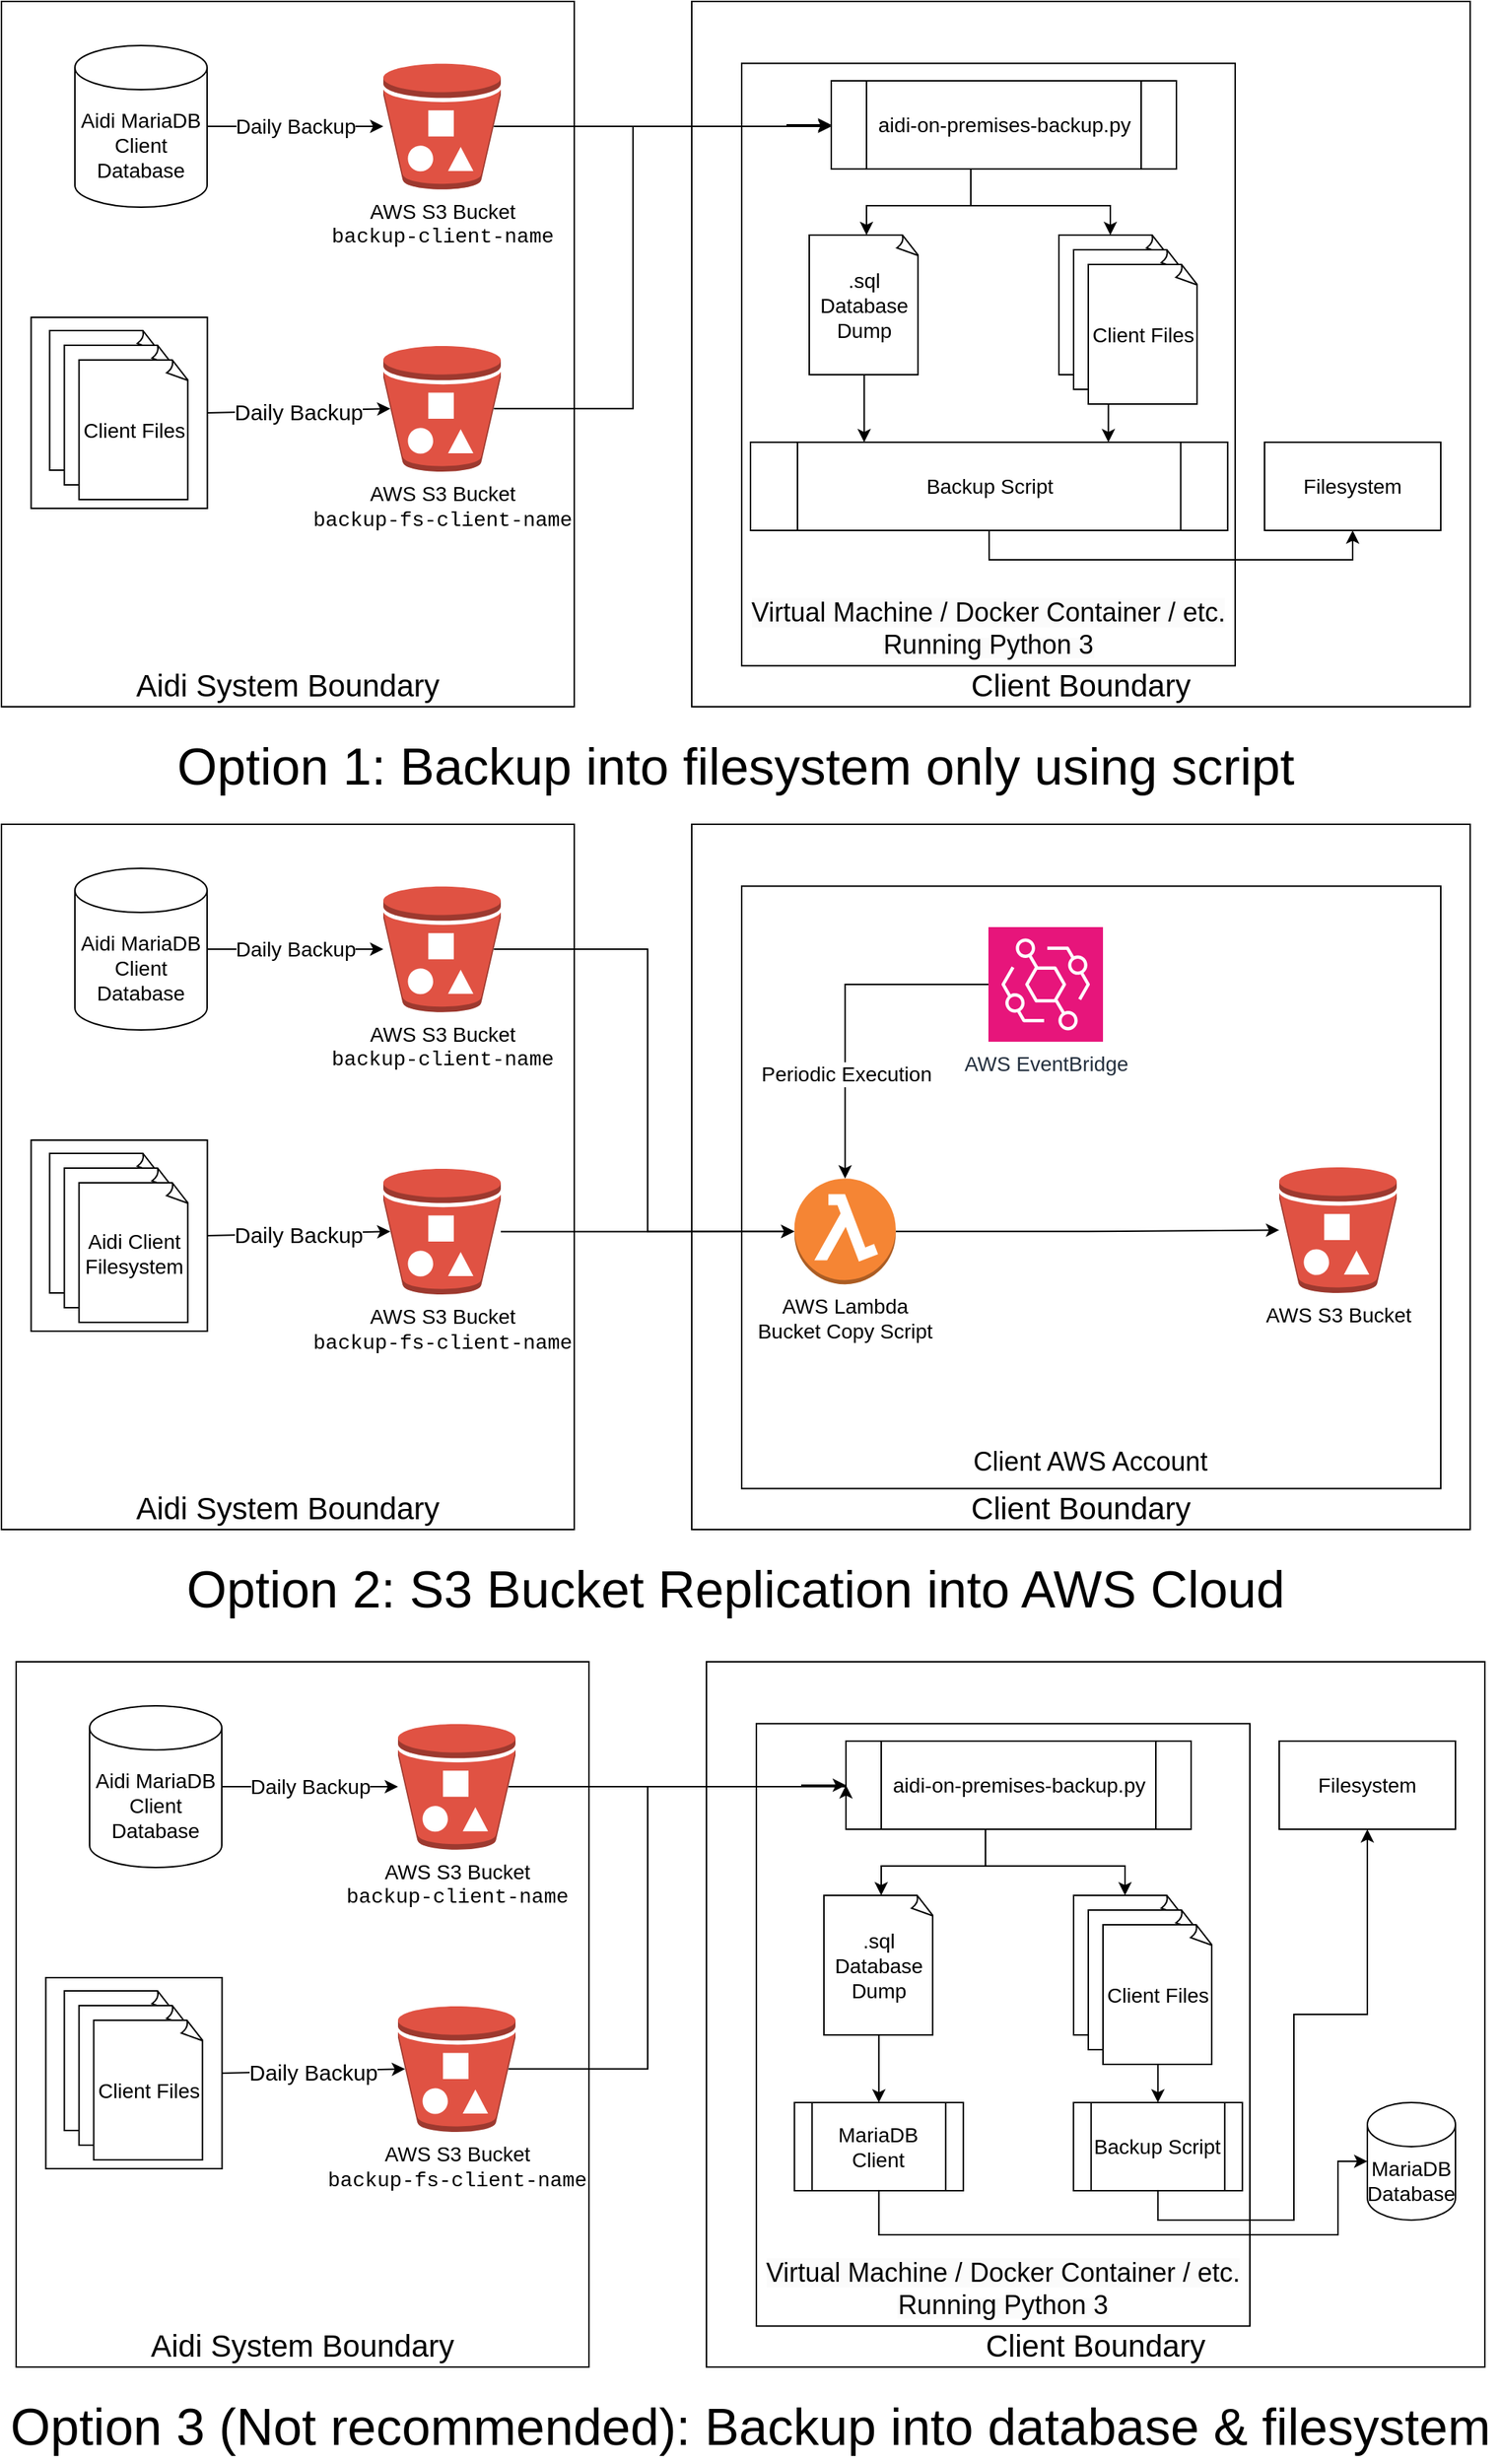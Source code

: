 <mxfile version="26.0.16" pages="2">
  <diagram name="English" id="qNE2tnQ1ey9XaKAJ4rmM">
    <mxGraphModel grid="1" page="1" gridSize="10" guides="1" tooltips="1" connect="1" arrows="1" fold="1" pageScale="1" pageWidth="827" pageHeight="1169" math="0" shadow="0">
      <root>
        <mxCell id="0" />
        <mxCell id="1" parent="0" />
        <mxCell id="evJDPauA_tZ8s-OFANVW-17" value="" style="rounded=0;whiteSpace=wrap;html=1;" vertex="1" parent="1">
          <mxGeometry x="100" y="150" width="390" height="480" as="geometry" />
        </mxCell>
        <mxCell id="evJDPauA_tZ8s-OFANVW-9" value="" style="rounded=0;whiteSpace=wrap;html=1;" vertex="1" parent="1">
          <mxGeometry x="120.2" y="365" width="120" height="130" as="geometry" />
        </mxCell>
        <mxCell id="evJDPauA_tZ8s-OFANVW-8" value="&lt;font style=&quot;font-size: 14px;&quot;&gt;Aidi MariaDB Client Database&lt;/font&gt;" style="shape=cylinder3;whiteSpace=wrap;html=1;boundedLbl=1;backgroundOutline=1;size=15;" vertex="1" parent="1">
          <mxGeometry x="150" y="180" width="90" height="110" as="geometry" />
        </mxCell>
        <mxCell id="evJDPauA_tZ8s-OFANVW-11" value="" style="whiteSpace=wrap;html=1;shape=mxgraph.basic.document" vertex="1" parent="1">
          <mxGeometry x="132.8" y="374" width="74.8" height="95" as="geometry" />
        </mxCell>
        <mxCell id="evJDPauA_tZ8s-OFANVW-13" value="" style="endArrow=classic;html=1;rounded=0;exitX=1;exitY=0.5;exitDx=0;exitDy=0;exitPerimeter=0;" edge="1" parent="1" source="evJDPauA_tZ8s-OFANVW-8" target="evJDPauA_tZ8s-OFANVW-14">
          <mxGeometry width="50" height="50" relative="1" as="geometry">
            <mxPoint x="260" y="240" as="sourcePoint" />
            <mxPoint x="440" y="235" as="targetPoint" />
          </mxGeometry>
        </mxCell>
        <mxCell id="evJDPauA_tZ8s-OFANVW-15" value="&lt;font style=&quot;font-size: 14px;&quot;&gt;Daily Backup&lt;/font&gt;" style="edgeLabel;html=1;align=center;verticalAlign=middle;resizable=0;points=[];fontSize=13;" vertex="1" connectable="0" parent="evJDPauA_tZ8s-OFANVW-13">
          <mxGeometry x="-0.001" y="-2" relative="1" as="geometry">
            <mxPoint y="-2" as="offset" />
          </mxGeometry>
        </mxCell>
        <mxCell id="evJDPauA_tZ8s-OFANVW-14" value="&lt;font style=&quot;font-size: 14px;&quot;&gt;AWS S3 Bucket&lt;/font&gt;&lt;div&gt;&lt;font style=&quot;font-size: 14px;&quot; face=&quot;Courier New&quot;&gt;backup-client-name&lt;/font&gt;&lt;/div&gt;" style="outlineConnect=0;dashed=0;verticalLabelPosition=bottom;verticalAlign=top;align=center;html=1;shape=mxgraph.aws3.bucket_with_objects;fillColor=#E05243;gradientColor=none;" vertex="1" parent="1">
          <mxGeometry x="360" y="192.13" width="80" height="85.75" as="geometry" />
        </mxCell>
        <mxCell id="evJDPauA_tZ8s-OFANVW-16" value="&lt;font style=&quot;font-size: 14px;&quot;&gt;AWS S3 Bucket&lt;br&gt;&lt;span style=&quot;font-family: &amp;quot;Courier New&amp;quot;;&quot;&gt;backup-fs-client-name&lt;/span&gt;&lt;/font&gt;" style="outlineConnect=0;dashed=0;verticalLabelPosition=bottom;verticalAlign=top;align=center;html=1;shape=mxgraph.aws3.bucket_with_objects;fillColor=#E05243;gradientColor=none;" vertex="1" parent="1">
          <mxGeometry x="360" y="384.25" width="80" height="85.75" as="geometry" />
        </mxCell>
        <mxCell id="evJDPauA_tZ8s-OFANVW-18" value="" style="endArrow=classic;html=1;rounded=0;entryX=0.06;entryY=0.5;entryDx=0;entryDy=0;entryPerimeter=0;exitX=1;exitY=0.5;exitDx=0;exitDy=0;" edge="1" parent="1" source="evJDPauA_tZ8s-OFANVW-9" target="evJDPauA_tZ8s-OFANVW-16">
          <mxGeometry width="50" height="50" relative="1" as="geometry">
            <mxPoint x="255.2" y="445" as="sourcePoint" />
            <mxPoint x="360.0" y="342.125" as="targetPoint" />
          </mxGeometry>
        </mxCell>
        <mxCell id="evJDPauA_tZ8s-OFANVW-19" value="&lt;font style=&quot;font-size: 15px;&quot;&gt;Daily Backup&lt;/font&gt;" style="edgeLabel;html=1;align=center;verticalAlign=middle;resizable=0;points=[];" vertex="1" connectable="0" parent="evJDPauA_tZ8s-OFANVW-18">
          <mxGeometry x="-0.164" y="-4" relative="1" as="geometry">
            <mxPoint x="9" y="-4" as="offset" />
          </mxGeometry>
        </mxCell>
        <mxCell id="evJDPauA_tZ8s-OFANVW-20" value="&lt;font style=&quot;font-size: 21px;&quot;&gt;Aidi System Boundary&lt;/font&gt;" style="text;html=1;align=center;verticalAlign=middle;whiteSpace=wrap;rounded=0;" vertex="1" parent="1">
          <mxGeometry x="100" y="600" width="390" height="30" as="geometry" />
        </mxCell>
        <mxCell id="evJDPauA_tZ8s-OFANVW-22" style="edgeStyle=orthogonalEdgeStyle;rounded=0;orthogonalLoop=1;jettySize=auto;html=1;exitX=0.5;exitY=1;exitDx=0;exitDy=0;" edge="1" parent="1" source="evJDPauA_tZ8s-OFANVW-17" target="evJDPauA_tZ8s-OFANVW-17">
          <mxGeometry relative="1" as="geometry" />
        </mxCell>
        <mxCell id="evJDPauA_tZ8s-OFANVW-25" value="" style="rounded=0;whiteSpace=wrap;html=1;" vertex="1" parent="1">
          <mxGeometry x="570" y="150" width="530" height="480" as="geometry" />
        </mxCell>
        <mxCell id="evJDPauA_tZ8s-OFANVW-26" value="&lt;font style=&quot;font-size: 21px;&quot;&gt;Client Boundary&lt;/font&gt;" style="text;html=1;align=center;verticalAlign=middle;whiteSpace=wrap;rounded=0;" vertex="1" parent="1">
          <mxGeometry x="570" y="600" width="530" height="30" as="geometry" />
        </mxCell>
        <mxCell id="evJDPauA_tZ8s-OFANVW-28" value="" style="rounded=0;whiteSpace=wrap;html=1;" vertex="1" parent="1">
          <mxGeometry x="604" y="192.13" width="336" height="410" as="geometry" />
        </mxCell>
        <mxCell id="evJDPauA_tZ8s-OFANVW-30" style="edgeStyle=orthogonalEdgeStyle;rounded=0;orthogonalLoop=1;jettySize=auto;html=1;exitX=0.5;exitY=1;exitDx=0;exitDy=0;" edge="1" parent="1" source="evJDPauA_tZ8s-OFANVW-28" target="evJDPauA_tZ8s-OFANVW-28">
          <mxGeometry relative="1" as="geometry" />
        </mxCell>
        <mxCell id="evJDPauA_tZ8s-OFANVW-32" value="&lt;div style=&quot;&quot;&gt;&lt;font style=&quot;font-size: 18px;&quot;&gt;&lt;span style=&quot;color: rgb(0, 0, 0); background-color: rgb(251, 251, 251); float: none; display: inline !important;&quot;&gt;Virtual Machine / Docker Container /&amp;nbsp;&lt;/span&gt;&lt;span style=&quot;color: rgb(0, 0, 0); background-color: rgb(251, 251, 251); float: none; display: inline !important;&quot;&gt;etc.&lt;/span&gt;&lt;/font&gt;&lt;/div&gt;&lt;span style=&quot;color: rgb(0, 0, 0); font-family: Helvetica; font-style: normal; font-variant-ligatures: normal; font-variant-caps: normal; font-weight: 400; letter-spacing: normal; orphans: 2; text-indent: 0px; text-transform: none; widows: 2; word-spacing: 0px; -webkit-text-stroke-width: 0px; white-space: normal; background-color: rgb(251, 251, 251); text-decoration-thickness: initial; text-decoration-style: initial; text-decoration-color: initial; float: none; display: inline !important;&quot;&gt;&lt;font style=&quot;font-size: 18px;&quot;&gt;Running Python 3&lt;/font&gt;&lt;/span&gt;" style="text;whiteSpace=wrap;html=1;align=center;" vertex="1" parent="1">
          <mxGeometry x="604" y="549" width="336" height="35" as="geometry" />
        </mxCell>
        <mxCell id="evJDPauA_tZ8s-OFANVW-49" style="edgeStyle=orthogonalEdgeStyle;rounded=0;orthogonalLoop=1;jettySize=auto;html=1;exitX=0.5;exitY=1;exitDx=0;exitDy=0;exitPerimeter=0;entryX=0.5;entryY=0;entryDx=0;entryDy=0;" edge="1" parent="1" source="evJDPauA_tZ8s-OFANVW-55">
          <mxGeometry relative="1" as="geometry">
            <mxPoint x="675" y="395" as="sourcePoint" />
            <mxPoint x="687.4" y="450" as="targetPoint" />
          </mxGeometry>
        </mxCell>
        <mxCell id="evJDPauA_tZ8s-OFANVW-35" value="&lt;font style=&quot;font-size: 14px;&quot;&gt;aidi-on-premises-backup.py&lt;/font&gt;" style="shape=process;whiteSpace=wrap;html=1;backgroundOutline=1;" vertex="1" parent="1">
          <mxGeometry x="665" y="204" width="235" height="60" as="geometry" />
        </mxCell>
        <mxCell id="evJDPauA_tZ8s-OFANVW-27" value="" style="endArrow=classic;html=1;rounded=0;exitX=0.94;exitY=0.5;exitDx=0;exitDy=0;exitPerimeter=0;edgeStyle=orthogonalEdgeStyle;entryX=0;entryY=0.5;entryDx=0;entryDy=0;" edge="1" parent="1" source="evJDPauA_tZ8s-OFANVW-14" target="evJDPauA_tZ8s-OFANVW-35">
          <mxGeometry width="50" height="50" relative="1" as="geometry">
            <mxPoint x="560" y="400" as="sourcePoint" />
            <mxPoint x="610" y="350" as="targetPoint" />
            <Array as="points">
              <mxPoint x="635" y="235" />
            </Array>
          </mxGeometry>
        </mxCell>
        <mxCell id="evJDPauA_tZ8s-OFANVW-38" style="edgeStyle=orthogonalEdgeStyle;rounded=0;orthogonalLoop=1;jettySize=auto;html=1;exitX=0.5;exitY=1;exitDx=0;exitDy=0;" edge="1" parent="1" source="evJDPauA_tZ8s-OFANVW-35" target="evJDPauA_tZ8s-OFANVW-55">
          <mxGeometry relative="1" as="geometry">
            <mxPoint x="675" y="330" as="targetPoint" />
            <Array as="points">
              <mxPoint x="760" y="264" />
              <mxPoint x="760" y="289" />
              <mxPoint x="689" y="289" />
            </Array>
          </mxGeometry>
        </mxCell>
        <mxCell id="evJDPauA_tZ8s-OFANVW-36" style="edgeStyle=orthogonalEdgeStyle;rounded=0;orthogonalLoop=1;jettySize=auto;html=1;entryX=0;entryY=0.5;entryDx=0;entryDy=0;exitX=0.94;exitY=0.5;exitDx=0;exitDy=0;exitPerimeter=0;" edge="1" parent="1" source="evJDPauA_tZ8s-OFANVW-16" target="evJDPauA_tZ8s-OFANVW-35">
          <mxGeometry relative="1" as="geometry">
            <Array as="points">
              <mxPoint x="530" y="427" />
              <mxPoint x="530" y="235" />
            </Array>
          </mxGeometry>
        </mxCell>
        <mxCell id="evJDPauA_tZ8s-OFANVW-51" style="edgeStyle=orthogonalEdgeStyle;rounded=0;orthogonalLoop=1;jettySize=auto;html=1;exitX=0.5;exitY=1;exitDx=0;exitDy=0;exitPerimeter=0;entryX=0.75;entryY=0;entryDx=0;entryDy=0;" edge="1" parent="1" source="evJDPauA_tZ8s-OFANVW-59" target="evJDPauA_tZ8s-OFANVW-50">
          <mxGeometry relative="1" as="geometry">
            <mxPoint x="875" y="394" as="sourcePoint" />
          </mxGeometry>
        </mxCell>
        <mxCell id="evJDPauA_tZ8s-OFANVW-46" style="edgeStyle=orthogonalEdgeStyle;rounded=0;orthogonalLoop=1;jettySize=auto;html=1;exitX=0.5;exitY=1;exitDx=0;exitDy=0;entryX=0.5;entryY=0;entryDx=0;entryDy=0;entryPerimeter=0;" edge="1" parent="1" source="evJDPauA_tZ8s-OFANVW-35">
          <mxGeometry relative="1" as="geometry">
            <mxPoint x="855" y="309" as="targetPoint" />
            <Array as="points">
              <mxPoint x="760" y="289" />
              <mxPoint x="855" y="289" />
            </Array>
          </mxGeometry>
        </mxCell>
        <mxCell id="evJDPauA_tZ8s-OFANVW-65" style="edgeStyle=orthogonalEdgeStyle;rounded=0;orthogonalLoop=1;jettySize=auto;html=1;exitX=0.5;exitY=1;exitDx=0;exitDy=0;entryX=0.5;entryY=1;entryDx=0;entryDy=0;" edge="1" parent="1" source="evJDPauA_tZ8s-OFANVW-50" target="evJDPauA_tZ8s-OFANVW-64">
          <mxGeometry relative="1" as="geometry">
            <Array as="points">
              <mxPoint x="773" y="530" />
              <mxPoint x="1020" y="530" />
            </Array>
          </mxGeometry>
        </mxCell>
        <mxCell id="evJDPauA_tZ8s-OFANVW-50" value="&lt;font style=&quot;font-size: 14px;&quot;&gt;Backup Script&lt;/font&gt;" style="shape=process;whiteSpace=wrap;html=1;backgroundOutline=1;" vertex="1" parent="1">
          <mxGeometry x="610" y="450" width="324.9" height="60" as="geometry" />
        </mxCell>
        <mxCell id="evJDPauA_tZ8s-OFANVW-53" value="" style="whiteSpace=wrap;html=1;shape=mxgraph.basic.document" vertex="1" parent="1">
          <mxGeometry x="142.8" y="384" width="74.8" height="95" as="geometry" />
        </mxCell>
        <mxCell id="evJDPauA_tZ8s-OFANVW-54" value="&lt;span style=&quot;font-size: 14px;&quot;&gt;Client Files&lt;/span&gt;" style="whiteSpace=wrap;html=1;shape=mxgraph.basic.document" vertex="1" parent="1">
          <mxGeometry x="152.8" y="394" width="74.8" height="95" as="geometry" />
        </mxCell>
        <mxCell id="evJDPauA_tZ8s-OFANVW-55" value="&lt;span style=&quot;font-size: 14px;&quot;&gt;.sql Database Dump&lt;/span&gt;" style="whiteSpace=wrap;html=1;shape=mxgraph.basic.document" vertex="1" parent="1">
          <mxGeometry x="650.0" y="309" width="74.8" height="95" as="geometry" />
        </mxCell>
        <mxCell id="evJDPauA_tZ8s-OFANVW-57" value="" style="whiteSpace=wrap;html=1;shape=mxgraph.basic.document" vertex="1" parent="1">
          <mxGeometry x="820" y="309" width="74.8" height="95" as="geometry" />
        </mxCell>
        <mxCell id="evJDPauA_tZ8s-OFANVW-58" value="" style="whiteSpace=wrap;html=1;shape=mxgraph.basic.document" vertex="1" parent="1">
          <mxGeometry x="830" y="319" width="74.8" height="95" as="geometry" />
        </mxCell>
        <mxCell id="evJDPauA_tZ8s-OFANVW-59" value="&lt;span style=&quot;font-size: 14px;&quot;&gt;Client Files&lt;/span&gt;" style="whiteSpace=wrap;html=1;shape=mxgraph.basic.document" vertex="1" parent="1">
          <mxGeometry x="840" y="329" width="74.8" height="95" as="geometry" />
        </mxCell>
        <mxCell id="evJDPauA_tZ8s-OFANVW-64" value="&lt;font style=&quot;font-size: 14px;&quot;&gt;Filesystem&lt;/font&gt;" style="rounded=0;whiteSpace=wrap;html=1;" vertex="1" parent="1">
          <mxGeometry x="960" y="450" width="120" height="60" as="geometry" />
        </mxCell>
        <mxCell id="evJDPauA_tZ8s-OFANVW-66" value="&lt;font style=&quot;font-size: 35px;&quot;&gt;Option 1: Backup into filesystem only using script&lt;/font&gt;" style="text;html=1;align=center;verticalAlign=middle;whiteSpace=wrap;rounded=0;fontSize=50;" vertex="1" parent="1">
          <mxGeometry x="100" y="650" width="1000" height="30" as="geometry" />
        </mxCell>
        <mxCell id="evJDPauA_tZ8s-OFANVW-67" value="" style="rounded=0;whiteSpace=wrap;html=1;" vertex="1" parent="1">
          <mxGeometry x="110" y="1280" width="390" height="480" as="geometry" />
        </mxCell>
        <mxCell id="evJDPauA_tZ8s-OFANVW-68" value="" style="rounded=0;whiteSpace=wrap;html=1;" vertex="1" parent="1">
          <mxGeometry x="130.2" y="1495" width="120" height="130" as="geometry" />
        </mxCell>
        <mxCell id="evJDPauA_tZ8s-OFANVW-69" value="&lt;font style=&quot;font-size: 14px;&quot;&gt;Aidi MariaDB Client Database&lt;/font&gt;" style="shape=cylinder3;whiteSpace=wrap;html=1;boundedLbl=1;backgroundOutline=1;size=15;" vertex="1" parent="1">
          <mxGeometry x="160" y="1310" width="90" height="110" as="geometry" />
        </mxCell>
        <mxCell id="evJDPauA_tZ8s-OFANVW-70" value="" style="whiteSpace=wrap;html=1;shape=mxgraph.basic.document" vertex="1" parent="1">
          <mxGeometry x="142.8" y="1504" width="74.8" height="95" as="geometry" />
        </mxCell>
        <mxCell id="evJDPauA_tZ8s-OFANVW-71" value="" style="endArrow=classic;html=1;rounded=0;exitX=1;exitY=0.5;exitDx=0;exitDy=0;exitPerimeter=0;" edge="1" parent="1" source="evJDPauA_tZ8s-OFANVW-69" target="evJDPauA_tZ8s-OFANVW-73">
          <mxGeometry width="50" height="50" relative="1" as="geometry">
            <mxPoint x="270" y="1370" as="sourcePoint" />
            <mxPoint x="450" y="1365" as="targetPoint" />
          </mxGeometry>
        </mxCell>
        <mxCell id="evJDPauA_tZ8s-OFANVW-72" value="&lt;font style=&quot;font-size: 14px;&quot;&gt;Daily Backup&lt;/font&gt;" style="edgeLabel;html=1;align=center;verticalAlign=middle;resizable=0;points=[];fontSize=13;" vertex="1" connectable="0" parent="evJDPauA_tZ8s-OFANVW-71">
          <mxGeometry x="-0.001" y="-2" relative="1" as="geometry">
            <mxPoint y="-2" as="offset" />
          </mxGeometry>
        </mxCell>
        <mxCell id="evJDPauA_tZ8s-OFANVW-73" value="&lt;font style=&quot;font-size: 14px;&quot;&gt;AWS S3 Bucket&lt;/font&gt;&lt;div&gt;&lt;font style=&quot;font-size: 14px;&quot; face=&quot;Courier New&quot;&gt;backup-client-name&lt;/font&gt;&lt;/div&gt;" style="outlineConnect=0;dashed=0;verticalLabelPosition=bottom;verticalAlign=top;align=center;html=1;shape=mxgraph.aws3.bucket_with_objects;fillColor=#E05243;gradientColor=none;" vertex="1" parent="1">
          <mxGeometry x="370" y="1322.13" width="80" height="85.75" as="geometry" />
        </mxCell>
        <mxCell id="evJDPauA_tZ8s-OFANVW-74" value="&lt;font style=&quot;font-size: 14px;&quot;&gt;AWS S3 Bucket&lt;br&gt;&lt;span style=&quot;font-family: &amp;quot;Courier New&amp;quot;;&quot;&gt;backup-fs-client-name&lt;/span&gt;&lt;/font&gt;" style="outlineConnect=0;dashed=0;verticalLabelPosition=bottom;verticalAlign=top;align=center;html=1;shape=mxgraph.aws3.bucket_with_objects;fillColor=#E05243;gradientColor=none;" vertex="1" parent="1">
          <mxGeometry x="370" y="1514.25" width="80" height="85.75" as="geometry" />
        </mxCell>
        <mxCell id="evJDPauA_tZ8s-OFANVW-75" value="" style="endArrow=classic;html=1;rounded=0;entryX=0.06;entryY=0.5;entryDx=0;entryDy=0;entryPerimeter=0;exitX=1;exitY=0.5;exitDx=0;exitDy=0;" edge="1" parent="1" source="evJDPauA_tZ8s-OFANVW-68" target="evJDPauA_tZ8s-OFANVW-74">
          <mxGeometry width="50" height="50" relative="1" as="geometry">
            <mxPoint x="265.2" y="1575" as="sourcePoint" />
            <mxPoint x="370.0" y="1472.125" as="targetPoint" />
          </mxGeometry>
        </mxCell>
        <mxCell id="evJDPauA_tZ8s-OFANVW-76" value="&lt;font style=&quot;font-size: 15px;&quot;&gt;Daily Backup&lt;/font&gt;" style="edgeLabel;html=1;align=center;verticalAlign=middle;resizable=0;points=[];" vertex="1" connectable="0" parent="evJDPauA_tZ8s-OFANVW-75">
          <mxGeometry x="-0.164" y="-4" relative="1" as="geometry">
            <mxPoint x="9" y="-4" as="offset" />
          </mxGeometry>
        </mxCell>
        <mxCell id="evJDPauA_tZ8s-OFANVW-77" value="&lt;font style=&quot;font-size: 21px;&quot;&gt;Aidi System Boundary&lt;/font&gt;" style="text;html=1;align=center;verticalAlign=middle;whiteSpace=wrap;rounded=0;" vertex="1" parent="1">
          <mxGeometry x="110" y="1730" width="390" height="30" as="geometry" />
        </mxCell>
        <mxCell id="evJDPauA_tZ8s-OFANVW-78" style="edgeStyle=orthogonalEdgeStyle;rounded=0;orthogonalLoop=1;jettySize=auto;html=1;exitX=0.5;exitY=1;exitDx=0;exitDy=0;" edge="1" parent="1" source="evJDPauA_tZ8s-OFANVW-67" target="evJDPauA_tZ8s-OFANVW-67">
          <mxGeometry relative="1" as="geometry" />
        </mxCell>
        <mxCell id="evJDPauA_tZ8s-OFANVW-79" value="" style="rounded=0;whiteSpace=wrap;html=1;" vertex="1" parent="1">
          <mxGeometry x="580" y="1280" width="530" height="480" as="geometry" />
        </mxCell>
        <mxCell id="evJDPauA_tZ8s-OFANVW-80" value="&lt;font style=&quot;font-size: 21px;&quot;&gt;Client Boundary&lt;/font&gt;" style="text;html=1;align=center;verticalAlign=middle;whiteSpace=wrap;rounded=0;" vertex="1" parent="1">
          <mxGeometry x="580" y="1730" width="530" height="30" as="geometry" />
        </mxCell>
        <mxCell id="evJDPauA_tZ8s-OFANVW-81" value="" style="rounded=0;whiteSpace=wrap;html=1;" vertex="1" parent="1">
          <mxGeometry x="614" y="1322.13" width="336" height="410" as="geometry" />
        </mxCell>
        <mxCell id="evJDPauA_tZ8s-OFANVW-82" style="edgeStyle=orthogonalEdgeStyle;rounded=0;orthogonalLoop=1;jettySize=auto;html=1;exitX=0.5;exitY=1;exitDx=0;exitDy=0;" edge="1" parent="1" source="evJDPauA_tZ8s-OFANVW-81" target="evJDPauA_tZ8s-OFANVW-81">
          <mxGeometry relative="1" as="geometry" />
        </mxCell>
        <mxCell id="evJDPauA_tZ8s-OFANVW-83" value="&lt;div style=&quot;&quot;&gt;&lt;font style=&quot;font-size: 18px;&quot;&gt;&lt;span style=&quot;color: rgb(0, 0, 0); background-color: rgb(251, 251, 251); float: none; display: inline !important;&quot;&gt;Virtual Machine / Docker Container /&amp;nbsp;&lt;/span&gt;&lt;span style=&quot;color: rgb(0, 0, 0); background-color: rgb(251, 251, 251); float: none; display: inline !important;&quot;&gt;etc.&lt;/span&gt;&lt;/font&gt;&lt;/div&gt;&lt;span style=&quot;color: rgb(0, 0, 0); font-family: Helvetica; font-style: normal; font-variant-ligatures: normal; font-variant-caps: normal; font-weight: 400; letter-spacing: normal; orphans: 2; text-indent: 0px; text-transform: none; widows: 2; word-spacing: 0px; -webkit-text-stroke-width: 0px; white-space: normal; background-color: rgb(251, 251, 251); text-decoration-thickness: initial; text-decoration-style: initial; text-decoration-color: initial; float: none; display: inline !important;&quot;&gt;&lt;font style=&quot;font-size: 18px;&quot;&gt;Running Python 3&lt;/font&gt;&lt;/span&gt;" style="text;whiteSpace=wrap;html=1;align=center;" vertex="1" parent="1">
          <mxGeometry x="614" y="1679" width="336" height="35" as="geometry" />
        </mxCell>
        <mxCell id="evJDPauA_tZ8s-OFANVW-84" style="edgeStyle=orthogonalEdgeStyle;rounded=0;orthogonalLoop=1;jettySize=auto;html=1;exitX=0.5;exitY=1;exitDx=0;exitDy=0;exitPerimeter=0;entryX=0.5;entryY=0;entryDx=0;entryDy=0;" edge="1" parent="1" source="evJDPauA_tZ8s-OFANVW-98" target="evJDPauA_tZ8s-OFANVW-92">
          <mxGeometry relative="1" as="geometry">
            <mxPoint x="685" y="1525" as="sourcePoint" />
          </mxGeometry>
        </mxCell>
        <mxCell id="evJDPauA_tZ8s-OFANVW-85" value="&lt;font style=&quot;font-size: 14px;&quot;&gt;aidi-on-premises-backup.py&lt;/font&gt;" style="shape=process;whiteSpace=wrap;html=1;backgroundOutline=1;" vertex="1" parent="1">
          <mxGeometry x="675" y="1334" width="235" height="60" as="geometry" />
        </mxCell>
        <mxCell id="evJDPauA_tZ8s-OFANVW-86" value="" style="endArrow=classic;html=1;rounded=0;exitX=0.94;exitY=0.5;exitDx=0;exitDy=0;exitPerimeter=0;edgeStyle=orthogonalEdgeStyle;entryX=0;entryY=0.5;entryDx=0;entryDy=0;" edge="1" parent="1" source="evJDPauA_tZ8s-OFANVW-73" target="evJDPauA_tZ8s-OFANVW-85">
          <mxGeometry width="50" height="50" relative="1" as="geometry">
            <mxPoint x="570" y="1530" as="sourcePoint" />
            <mxPoint x="620" y="1480" as="targetPoint" />
            <Array as="points">
              <mxPoint x="645" y="1365" />
            </Array>
          </mxGeometry>
        </mxCell>
        <mxCell id="evJDPauA_tZ8s-OFANVW-87" style="edgeStyle=orthogonalEdgeStyle;rounded=0;orthogonalLoop=1;jettySize=auto;html=1;exitX=0.5;exitY=1;exitDx=0;exitDy=0;" edge="1" parent="1" source="evJDPauA_tZ8s-OFANVW-85" target="evJDPauA_tZ8s-OFANVW-98">
          <mxGeometry relative="1" as="geometry">
            <mxPoint x="685" y="1460" as="targetPoint" />
            <Array as="points">
              <mxPoint x="770" y="1394" />
              <mxPoint x="770" y="1419" />
              <mxPoint x="699" y="1419" />
            </Array>
          </mxGeometry>
        </mxCell>
        <mxCell id="evJDPauA_tZ8s-OFANVW-88" style="edgeStyle=orthogonalEdgeStyle;rounded=0;orthogonalLoop=1;jettySize=auto;html=1;entryX=0;entryY=0.5;entryDx=0;entryDy=0;exitX=0.94;exitY=0.5;exitDx=0;exitDy=0;exitPerimeter=0;" edge="1" parent="1" source="evJDPauA_tZ8s-OFANVW-74" target="evJDPauA_tZ8s-OFANVW-85">
          <mxGeometry relative="1" as="geometry">
            <Array as="points">
              <mxPoint x="540" y="1557" />
              <mxPoint x="540" y="1365" />
            </Array>
          </mxGeometry>
        </mxCell>
        <mxCell id="evJDPauA_tZ8s-OFANVW-89" style="edgeStyle=orthogonalEdgeStyle;rounded=0;orthogonalLoop=1;jettySize=auto;html=1;exitX=0.5;exitY=1;exitDx=0;exitDy=0;exitPerimeter=0;entryX=0.5;entryY=0;entryDx=0;entryDy=0;" edge="1" parent="1" source="evJDPauA_tZ8s-OFANVW-101" target="evJDPauA_tZ8s-OFANVW-94">
          <mxGeometry relative="1" as="geometry">
            <mxPoint x="885" y="1524" as="sourcePoint" />
          </mxGeometry>
        </mxCell>
        <mxCell id="evJDPauA_tZ8s-OFANVW-90" style="edgeStyle=orthogonalEdgeStyle;rounded=0;orthogonalLoop=1;jettySize=auto;html=1;exitX=0.5;exitY=1;exitDx=0;exitDy=0;entryX=0.5;entryY=0;entryDx=0;entryDy=0;entryPerimeter=0;" edge="1" parent="1" source="evJDPauA_tZ8s-OFANVW-85">
          <mxGeometry relative="1" as="geometry">
            <mxPoint x="865" y="1439" as="targetPoint" />
            <Array as="points">
              <mxPoint x="770" y="1419" />
              <mxPoint x="865" y="1419" />
            </Array>
          </mxGeometry>
        </mxCell>
        <mxCell id="evJDPauA_tZ8s-OFANVW-91" style="edgeStyle=orthogonalEdgeStyle;rounded=0;orthogonalLoop=1;jettySize=auto;html=1;exitX=0.5;exitY=1;exitDx=0;exitDy=0;entryX=0;entryY=0.5;entryDx=0;entryDy=0;entryPerimeter=0;" edge="1" parent="1" source="evJDPauA_tZ8s-OFANVW-92" target="evJDPauA_tZ8s-OFANVW-95">
          <mxGeometry relative="1" as="geometry">
            <Array as="points">
              <mxPoint x="697" y="1670" />
              <mxPoint x="1010" y="1670" />
              <mxPoint x="1010" y="1620" />
            </Array>
          </mxGeometry>
        </mxCell>
        <mxCell id="evJDPauA_tZ8s-OFANVW-92" value="&lt;font style=&quot;font-size: 14px;&quot;&gt;MariaDB Client&lt;/font&gt;" style="shape=process;whiteSpace=wrap;html=1;backgroundOutline=1;" vertex="1" parent="1">
          <mxGeometry x="639.9" y="1580" width="115" height="60" as="geometry" />
        </mxCell>
        <mxCell id="evJDPauA_tZ8s-OFANVW-93" style="edgeStyle=orthogonalEdgeStyle;rounded=0;orthogonalLoop=1;jettySize=auto;html=1;exitX=0.5;exitY=1;exitDx=0;exitDy=0;entryX=0.5;entryY=1;entryDx=0;entryDy=0;" edge="1" parent="1" source="evJDPauA_tZ8s-OFANVW-94" target="evJDPauA_tZ8s-OFANVW-102">
          <mxGeometry relative="1" as="geometry">
            <Array as="points">
              <mxPoint x="887" y="1660" />
              <mxPoint x="980" y="1660" />
              <mxPoint x="980" y="1520" />
              <mxPoint x="1030" y="1520" />
            </Array>
          </mxGeometry>
        </mxCell>
        <mxCell id="evJDPauA_tZ8s-OFANVW-94" value="&lt;font style=&quot;font-size: 14px;&quot;&gt;Backup Script&lt;/font&gt;" style="shape=process;whiteSpace=wrap;html=1;backgroundOutline=1;" vertex="1" parent="1">
          <mxGeometry x="829.9" y="1580" width="115" height="60" as="geometry" />
        </mxCell>
        <mxCell id="evJDPauA_tZ8s-OFANVW-95" value="&lt;font style=&quot;font-size: 14px;&quot;&gt;MariaDB Database&lt;/font&gt;" style="shape=cylinder3;whiteSpace=wrap;html=1;boundedLbl=1;backgroundOutline=1;size=15;" vertex="1" parent="1">
          <mxGeometry x="1030" y="1580" width="60" height="80" as="geometry" />
        </mxCell>
        <mxCell id="evJDPauA_tZ8s-OFANVW-96" value="" style="whiteSpace=wrap;html=1;shape=mxgraph.basic.document" vertex="1" parent="1">
          <mxGeometry x="152.8" y="1514" width="74.8" height="95" as="geometry" />
        </mxCell>
        <mxCell id="evJDPauA_tZ8s-OFANVW-97" value="&lt;span style=&quot;font-size: 14px;&quot;&gt;Client Files&lt;/span&gt;" style="whiteSpace=wrap;html=1;shape=mxgraph.basic.document" vertex="1" parent="1">
          <mxGeometry x="162.8" y="1524" width="74.8" height="95" as="geometry" />
        </mxCell>
        <mxCell id="evJDPauA_tZ8s-OFANVW-98" value="&lt;span style=&quot;font-size: 14px;&quot;&gt;.sql Database Dump&lt;/span&gt;" style="whiteSpace=wrap;html=1;shape=mxgraph.basic.document" vertex="1" parent="1">
          <mxGeometry x="660.0" y="1439" width="74.8" height="95" as="geometry" />
        </mxCell>
        <mxCell id="evJDPauA_tZ8s-OFANVW-99" value="" style="whiteSpace=wrap;html=1;shape=mxgraph.basic.document" vertex="1" parent="1">
          <mxGeometry x="830" y="1439" width="74.8" height="95" as="geometry" />
        </mxCell>
        <mxCell id="evJDPauA_tZ8s-OFANVW-100" value="" style="whiteSpace=wrap;html=1;shape=mxgraph.basic.document" vertex="1" parent="1">
          <mxGeometry x="840" y="1449" width="74.8" height="95" as="geometry" />
        </mxCell>
        <mxCell id="evJDPauA_tZ8s-OFANVW-101" value="&lt;span style=&quot;font-size: 14px;&quot;&gt;Client Files&lt;/span&gt;" style="whiteSpace=wrap;html=1;shape=mxgraph.basic.document" vertex="1" parent="1">
          <mxGeometry x="850" y="1459" width="74.8" height="95" as="geometry" />
        </mxCell>
        <mxCell id="evJDPauA_tZ8s-OFANVW-102" value="&lt;font style=&quot;font-size: 14px;&quot;&gt;Filesystem&lt;/font&gt;" style="rounded=0;whiteSpace=wrap;html=1;" vertex="1" parent="1">
          <mxGeometry x="970" y="1334" width="120" height="60" as="geometry" />
        </mxCell>
        <mxCell id="evJDPauA_tZ8s-OFANVW-103" value="&lt;font style=&quot;font-size: 35px;&quot;&gt;Option 3 (Not recommended): Backup into database &amp;amp; filesystem&lt;/font&gt;" style="text;html=1;align=center;verticalAlign=middle;whiteSpace=wrap;rounded=0;fontSize=50;" vertex="1" parent="1">
          <mxGeometry x="100" y="1780" width="1020" height="30" as="geometry" />
        </mxCell>
        <mxCell id="evJDPauA_tZ8s-OFANVW-178" value="" style="rounded=0;whiteSpace=wrap;html=1;" vertex="1" parent="1">
          <mxGeometry x="100" y="710" width="390" height="480" as="geometry" />
        </mxCell>
        <mxCell id="evJDPauA_tZ8s-OFANVW-179" value="" style="rounded=0;whiteSpace=wrap;html=1;" vertex="1" parent="1">
          <mxGeometry x="120.2" y="925" width="120" height="130" as="geometry" />
        </mxCell>
        <mxCell id="evJDPauA_tZ8s-OFANVW-180" value="&lt;font style=&quot;font-size: 14px;&quot;&gt;Aidi MariaDB Client Database&lt;/font&gt;" style="shape=cylinder3;whiteSpace=wrap;html=1;boundedLbl=1;backgroundOutline=1;size=15;" vertex="1" parent="1">
          <mxGeometry x="150" y="740" width="90" height="110" as="geometry" />
        </mxCell>
        <mxCell id="evJDPauA_tZ8s-OFANVW-181" value="" style="whiteSpace=wrap;html=1;shape=mxgraph.basic.document" vertex="1" parent="1">
          <mxGeometry x="132.8" y="934" width="74.8" height="95" as="geometry" />
        </mxCell>
        <mxCell id="evJDPauA_tZ8s-OFANVW-182" value="" style="endArrow=classic;html=1;rounded=0;exitX=1;exitY=0.5;exitDx=0;exitDy=0;exitPerimeter=0;" edge="1" parent="1" source="evJDPauA_tZ8s-OFANVW-180" target="evJDPauA_tZ8s-OFANVW-184">
          <mxGeometry width="50" height="50" relative="1" as="geometry">
            <mxPoint x="260" y="800" as="sourcePoint" />
            <mxPoint x="440" y="795" as="targetPoint" />
          </mxGeometry>
        </mxCell>
        <mxCell id="evJDPauA_tZ8s-OFANVW-183" value="&lt;font style=&quot;font-size: 14px;&quot;&gt;Daily Backup&lt;/font&gt;" style="edgeLabel;html=1;align=center;verticalAlign=middle;resizable=0;points=[];fontSize=13;" vertex="1" connectable="0" parent="evJDPauA_tZ8s-OFANVW-182">
          <mxGeometry x="-0.001" y="-2" relative="1" as="geometry">
            <mxPoint y="-2" as="offset" />
          </mxGeometry>
        </mxCell>
        <mxCell id="evJDPauA_tZ8s-OFANVW-184" value="&lt;font style=&quot;font-size: 14px;&quot;&gt;AWS S3 Bucket&lt;/font&gt;&lt;div&gt;&lt;font style=&quot;font-size: 14px;&quot; face=&quot;Courier New&quot;&gt;backup-client-name&lt;/font&gt;&lt;/div&gt;" style="outlineConnect=0;dashed=0;verticalLabelPosition=bottom;verticalAlign=top;align=center;html=1;shape=mxgraph.aws3.bucket_with_objects;fillColor=#E05243;gradientColor=none;" vertex="1" parent="1">
          <mxGeometry x="360" y="752.13" width="80" height="85.75" as="geometry" />
        </mxCell>
        <mxCell id="evJDPauA_tZ8s-OFANVW-185" value="&lt;font style=&quot;font-size: 14px;&quot;&gt;AWS S3 Bucket&lt;br&gt;&lt;span style=&quot;font-family: &amp;quot;Courier New&amp;quot;;&quot;&gt;backup-fs-client-name&lt;/span&gt;&lt;/font&gt;" style="outlineConnect=0;dashed=0;verticalLabelPosition=bottom;verticalAlign=top;align=center;html=1;shape=mxgraph.aws3.bucket_with_objects;fillColor=#E05243;gradientColor=none;" vertex="1" parent="1">
          <mxGeometry x="360" y="944.25" width="80" height="85.75" as="geometry" />
        </mxCell>
        <mxCell id="evJDPauA_tZ8s-OFANVW-186" value="" style="endArrow=classic;html=1;rounded=0;entryX=0.06;entryY=0.5;entryDx=0;entryDy=0;entryPerimeter=0;exitX=1;exitY=0.5;exitDx=0;exitDy=0;" edge="1" parent="1" source="evJDPauA_tZ8s-OFANVW-179" target="evJDPauA_tZ8s-OFANVW-185">
          <mxGeometry width="50" height="50" relative="1" as="geometry">
            <mxPoint x="255.2" y="1005" as="sourcePoint" />
            <mxPoint x="360.0" y="902.125" as="targetPoint" />
          </mxGeometry>
        </mxCell>
        <mxCell id="evJDPauA_tZ8s-OFANVW-187" value="&lt;font style=&quot;font-size: 15px;&quot;&gt;Daily Backup&lt;/font&gt;" style="edgeLabel;html=1;align=center;verticalAlign=middle;resizable=0;points=[];" vertex="1" connectable="0" parent="evJDPauA_tZ8s-OFANVW-186">
          <mxGeometry x="-0.164" y="-4" relative="1" as="geometry">
            <mxPoint x="9" y="-4" as="offset" />
          </mxGeometry>
        </mxCell>
        <mxCell id="evJDPauA_tZ8s-OFANVW-188" value="&lt;font style=&quot;font-size: 21px;&quot;&gt;Aidi System Boundary&lt;/font&gt;" style="text;html=1;align=center;verticalAlign=middle;whiteSpace=wrap;rounded=0;" vertex="1" parent="1">
          <mxGeometry x="100" y="1160" width="390" height="30" as="geometry" />
        </mxCell>
        <mxCell id="evJDPauA_tZ8s-OFANVW-189" style="edgeStyle=orthogonalEdgeStyle;rounded=0;orthogonalLoop=1;jettySize=auto;html=1;exitX=0.5;exitY=1;exitDx=0;exitDy=0;" edge="1" parent="1" source="evJDPauA_tZ8s-OFANVW-178" target="evJDPauA_tZ8s-OFANVW-178">
          <mxGeometry relative="1" as="geometry" />
        </mxCell>
        <mxCell id="evJDPauA_tZ8s-OFANVW-190" value="" style="rounded=0;whiteSpace=wrap;html=1;" vertex="1" parent="1">
          <mxGeometry x="570" y="710" width="530" height="480" as="geometry" />
        </mxCell>
        <mxCell id="evJDPauA_tZ8s-OFANVW-191" value="&lt;font style=&quot;font-size: 21px;&quot;&gt;Client Boundary&lt;/font&gt;" style="text;html=1;align=center;verticalAlign=middle;whiteSpace=wrap;rounded=0;" vertex="1" parent="1">
          <mxGeometry x="570" y="1160" width="530" height="30" as="geometry" />
        </mxCell>
        <mxCell id="evJDPauA_tZ8s-OFANVW-192" value="" style="rounded=0;whiteSpace=wrap;html=1;" vertex="1" parent="1">
          <mxGeometry x="604" y="752.13" width="476" height="410" as="geometry" />
        </mxCell>
        <mxCell id="evJDPauA_tZ8s-OFANVW-193" style="edgeStyle=orthogonalEdgeStyle;rounded=0;orthogonalLoop=1;jettySize=auto;html=1;exitX=0.5;exitY=1;exitDx=0;exitDy=0;" edge="1" parent="1" source="evJDPauA_tZ8s-OFANVW-192" target="evJDPauA_tZ8s-OFANVW-192">
          <mxGeometry relative="1" as="geometry" />
        </mxCell>
        <mxCell id="evJDPauA_tZ8s-OFANVW-194" value="&lt;div style=&quot;&quot;&gt;&lt;br&gt;&lt;/div&gt;" style="text;whiteSpace=wrap;html=1;align=center;" vertex="1" parent="1">
          <mxGeometry x="604" y="1109" width="336" height="35" as="geometry" />
        </mxCell>
        <mxCell id="evJDPauA_tZ8s-OFANVW-204" value="" style="whiteSpace=wrap;html=1;shape=mxgraph.basic.document" vertex="1" parent="1">
          <mxGeometry x="142.8" y="944" width="74.8" height="95" as="geometry" />
        </mxCell>
        <mxCell id="evJDPauA_tZ8s-OFANVW-205" value="&lt;span style=&quot;font-size: 14px;&quot;&gt;Aidi Client Filesystem&lt;/span&gt;" style="whiteSpace=wrap;html=1;shape=mxgraph.basic.document" vertex="1" parent="1">
          <mxGeometry x="152.8" y="954" width="74.8" height="95" as="geometry" />
        </mxCell>
        <mxCell id="evJDPauA_tZ8s-OFANVW-211" value="&lt;font style=&quot;font-size: 35px;&quot;&gt;Option 2: S3 Bucket Replication into AWS Cloud&lt;/font&gt;" style="text;html=1;align=center;verticalAlign=middle;whiteSpace=wrap;rounded=0;fontSize=50;" vertex="1" parent="1">
          <mxGeometry x="100" y="1210" width="1000" height="30" as="geometry" />
        </mxCell>
        <mxCell id="evJDPauA_tZ8s-OFANVW-217" style="edgeStyle=orthogonalEdgeStyle;rounded=0;orthogonalLoop=1;jettySize=auto;html=1;" edge="1" parent="1" source="evJDPauA_tZ8s-OFANVW-213" target="evJDPauA_tZ8s-OFANVW-215">
          <mxGeometry relative="1" as="geometry" />
        </mxCell>
        <mxCell id="evJDPauA_tZ8s-OFANVW-218" value="&lt;font style=&quot;font-size: 14px;&quot;&gt;Periodic Execution&lt;/font&gt;" style="edgeLabel;html=1;align=center;verticalAlign=middle;resizable=0;points=[];" vertex="1" connectable="0" parent="evJDPauA_tZ8s-OFANVW-217">
          <mxGeometry x="-0.405" y="1" relative="1" as="geometry">
            <mxPoint x="-29" y="60" as="offset" />
          </mxGeometry>
        </mxCell>
        <mxCell id="evJDPauA_tZ8s-OFANVW-213" value="&lt;font style=&quot;font-size: 14px;&quot;&gt;AWS EventBridge&lt;/font&gt;" style="sketch=0;points=[[0,0,0],[0.25,0,0],[0.5,0,0],[0.75,0,0],[1,0,0],[0,1,0],[0.25,1,0],[0.5,1,0],[0.75,1,0],[1,1,0],[0,0.25,0],[0,0.5,0],[0,0.75,0],[1,0.25,0],[1,0.5,0],[1,0.75,0]];outlineConnect=0;fontColor=#232F3E;fillColor=#E7157B;strokeColor=#ffffff;dashed=0;verticalLabelPosition=bottom;verticalAlign=top;align=center;html=1;fontSize=12;fontStyle=0;aspect=fixed;shape=mxgraph.aws4.resourceIcon;resIcon=mxgraph.aws4.eventbridge;" vertex="1" parent="1">
          <mxGeometry x="772" y="780" width="78" height="78" as="geometry" />
        </mxCell>
        <mxCell id="evJDPauA_tZ8s-OFANVW-221" style="edgeStyle=orthogonalEdgeStyle;rounded=0;orthogonalLoop=1;jettySize=auto;html=1;exitX=1;exitY=0.5;exitDx=0;exitDy=0;exitPerimeter=0;" edge="1" parent="1" source="evJDPauA_tZ8s-OFANVW-215" target="evJDPauA_tZ8s-OFANVW-216">
          <mxGeometry relative="1" as="geometry" />
        </mxCell>
        <mxCell id="evJDPauA_tZ8s-OFANVW-215" value="&lt;font style=&quot;font-size: 14px;&quot;&gt;AWS Lambda&lt;br&gt;Bucket Copy Script&lt;/font&gt;" style="outlineConnect=0;dashed=0;verticalLabelPosition=bottom;verticalAlign=top;align=center;html=1;shape=mxgraph.aws3.lambda_function;fillColor=#F58534;gradientColor=none;" vertex="1" parent="1">
          <mxGeometry x="639.9" y="951.12" width="69" height="72" as="geometry" />
        </mxCell>
        <mxCell id="evJDPauA_tZ8s-OFANVW-216" value="&lt;font style=&quot;font-size: 14px;&quot;&gt;AWS S3 Bucket&lt;br&gt;&lt;/font&gt;" style="outlineConnect=0;dashed=0;verticalLabelPosition=bottom;verticalAlign=top;align=center;html=1;shape=mxgraph.aws3.bucket_with_objects;fillColor=#E05243;gradientColor=none;" vertex="1" parent="1">
          <mxGeometry x="970" y="943.25" width="80" height="85.75" as="geometry" />
        </mxCell>
        <mxCell id="evJDPauA_tZ8s-OFANVW-219" style="edgeStyle=orthogonalEdgeStyle;rounded=0;orthogonalLoop=1;jettySize=auto;html=1;" edge="1" parent="1" source="evJDPauA_tZ8s-OFANVW-185" target="evJDPauA_tZ8s-OFANVW-215">
          <mxGeometry relative="1" as="geometry" />
        </mxCell>
        <mxCell id="evJDPauA_tZ8s-OFANVW-220" style="edgeStyle=orthogonalEdgeStyle;rounded=0;orthogonalLoop=1;jettySize=auto;html=1;exitX=0.94;exitY=0.5;exitDx=0;exitDy=0;exitPerimeter=0;entryX=0;entryY=0.5;entryDx=0;entryDy=0;entryPerimeter=0;" edge="1" parent="1" source="evJDPauA_tZ8s-OFANVW-184" target="evJDPauA_tZ8s-OFANVW-215">
          <mxGeometry relative="1" as="geometry" />
        </mxCell>
        <mxCell id="fg2McF7OsFGFbqpdVly3-1" value="&lt;div style=&quot;&quot;&gt;&lt;span style=&quot;font-size: 18px;&quot;&gt;Client AWS Account&lt;/span&gt;&lt;/div&gt;" style="text;whiteSpace=wrap;html=1;align=center;" vertex="1" parent="1">
          <mxGeometry x="606.45" y="1127.13" width="471.1" height="35" as="geometry" />
        </mxCell>
      </root>
    </mxGraphModel>
  </diagram>
  <diagram id="eYdcj2eTKKpMN0b9hcx2" name="French">
    <mxGraphModel dx="2358" dy="1265" grid="1" gridSize="10" guides="1" tooltips="1" connect="1" arrows="1" fold="1" page="1" pageScale="1" pageWidth="827" pageHeight="1169" math="0" shadow="0">
      <root>
        <mxCell id="0" />
        <mxCell id="1" parent="0" />
        <mxCell id="mBiJgOp8xfEPgOJZxMXu-1" value="" style="rounded=0;whiteSpace=wrap;html=1;" vertex="1" parent="1">
          <mxGeometry x="100" y="150" width="390" height="480" as="geometry" />
        </mxCell>
        <mxCell id="mBiJgOp8xfEPgOJZxMXu-2" value="" style="rounded=0;whiteSpace=wrap;html=1;" vertex="1" parent="1">
          <mxGeometry x="120.2" y="365" width="120" height="130" as="geometry" />
        </mxCell>
        <mxCell id="mBiJgOp8xfEPgOJZxMXu-3" value="&lt;font style=&quot;font-size: 14px;&quot;&gt;Base de données Aidi MariaDB&lt;/font&gt;" style="shape=cylinder3;whiteSpace=wrap;html=1;boundedLbl=1;backgroundOutline=1;size=15;" vertex="1" parent="1">
          <mxGeometry x="150" y="180" width="90" height="110" as="geometry" />
        </mxCell>
        <mxCell id="mBiJgOp8xfEPgOJZxMXu-4" value="" style="whiteSpace=wrap;html=1;shape=mxgraph.basic.document" vertex="1" parent="1">
          <mxGeometry x="132.8" y="374" width="74.8" height="95" as="geometry" />
        </mxCell>
        <mxCell id="mBiJgOp8xfEPgOJZxMXu-5" value="" style="endArrow=classic;html=1;rounded=0;exitX=1;exitY=0.5;exitDx=0;exitDy=0;exitPerimeter=0;" edge="1" parent="1" source="mBiJgOp8xfEPgOJZxMXu-3" target="mBiJgOp8xfEPgOJZxMXu-7">
          <mxGeometry width="50" height="50" relative="1" as="geometry">
            <mxPoint x="260" y="240" as="sourcePoint" />
            <mxPoint x="440" y="235" as="targetPoint" />
          </mxGeometry>
        </mxCell>
        <mxCell id="mBiJgOp8xfEPgOJZxMXu-6" value="&lt;font style=&quot;font-size: 14px;&quot;&gt;Sauvegardes&lt;br&gt;journalières&lt;/font&gt;" style="edgeLabel;html=1;align=center;verticalAlign=middle;resizable=0;points=[];fontSize=13;" vertex="1" connectable="0" parent="mBiJgOp8xfEPgOJZxMXu-5">
          <mxGeometry x="-0.001" y="-2" relative="1" as="geometry">
            <mxPoint y="-2" as="offset" />
          </mxGeometry>
        </mxCell>
        <mxCell id="mBiJgOp8xfEPgOJZxMXu-7" value="&lt;font style=&quot;font-size: 14px;&quot;&gt;Bucket AWS S3&lt;/font&gt;&lt;div&gt;&lt;font style=&quot;font-size: 14px;&quot; face=&quot;Courier New&quot;&gt;backup-client-name&lt;/font&gt;&lt;/div&gt;" style="outlineConnect=0;dashed=0;verticalLabelPosition=bottom;verticalAlign=top;align=center;html=1;shape=mxgraph.aws3.bucket_with_objects;fillColor=#E05243;gradientColor=none;" vertex="1" parent="1">
          <mxGeometry x="360" y="192.13" width="80" height="85.75" as="geometry" />
        </mxCell>
        <mxCell id="mBiJgOp8xfEPgOJZxMXu-8" value="&lt;font style=&quot;font-size: 14px;&quot;&gt;Bucket AWS S3&lt;br&gt;&lt;span style=&quot;font-family: &amp;quot;Courier New&amp;quot;;&quot;&gt;backup-fs-client-name&lt;/span&gt;&lt;/font&gt;" style="outlineConnect=0;dashed=0;verticalLabelPosition=bottom;verticalAlign=top;align=center;html=1;shape=mxgraph.aws3.bucket_with_objects;fillColor=#E05243;gradientColor=none;" vertex="1" parent="1">
          <mxGeometry x="360" y="384.25" width="80" height="85.75" as="geometry" />
        </mxCell>
        <mxCell id="mBiJgOp8xfEPgOJZxMXu-9" value="" style="endArrow=classic;html=1;rounded=0;entryX=0.06;entryY=0.5;entryDx=0;entryDy=0;entryPerimeter=0;exitX=1;exitY=0.5;exitDx=0;exitDy=0;" edge="1" parent="1" source="mBiJgOp8xfEPgOJZxMXu-2" target="mBiJgOp8xfEPgOJZxMXu-8">
          <mxGeometry width="50" height="50" relative="1" as="geometry">
            <mxPoint x="255.2" y="445" as="sourcePoint" />
            <mxPoint x="360.0" y="342.125" as="targetPoint" />
          </mxGeometry>
        </mxCell>
        <mxCell id="mBiJgOp8xfEPgOJZxMXu-10" value="&lt;font style=&quot;font-size: 15px;&quot;&gt;Sauvegardes&lt;br&gt;journalières&lt;/font&gt;" style="edgeLabel;html=1;align=center;verticalAlign=middle;resizable=0;points=[];" vertex="1" connectable="0" parent="mBiJgOp8xfEPgOJZxMXu-9">
          <mxGeometry x="-0.164" y="-4" relative="1" as="geometry">
            <mxPoint x="9" y="-4" as="offset" />
          </mxGeometry>
        </mxCell>
        <mxCell id="mBiJgOp8xfEPgOJZxMXu-11" value="&lt;span style=&quot;font-size: 21px;&quot;&gt;Frontière du système Aidi&lt;/span&gt;" style="text;html=1;align=center;verticalAlign=middle;whiteSpace=wrap;rounded=0;" vertex="1" parent="1">
          <mxGeometry x="100" y="600" width="390" height="30" as="geometry" />
        </mxCell>
        <mxCell id="mBiJgOp8xfEPgOJZxMXu-12" style="edgeStyle=orthogonalEdgeStyle;rounded=0;orthogonalLoop=1;jettySize=auto;html=1;exitX=0.5;exitY=1;exitDx=0;exitDy=0;" edge="1" parent="1" source="mBiJgOp8xfEPgOJZxMXu-1" target="mBiJgOp8xfEPgOJZxMXu-1">
          <mxGeometry relative="1" as="geometry" />
        </mxCell>
        <mxCell id="mBiJgOp8xfEPgOJZxMXu-13" value="" style="rounded=0;whiteSpace=wrap;html=1;" vertex="1" parent="1">
          <mxGeometry x="570" y="150" width="530" height="480" as="geometry" />
        </mxCell>
        <mxCell id="mBiJgOp8xfEPgOJZxMXu-14" value="&lt;font style=&quot;font-size: 21px;&quot;&gt;Frontière du système client&lt;/font&gt;" style="text;html=1;align=center;verticalAlign=middle;whiteSpace=wrap;rounded=0;" vertex="1" parent="1">
          <mxGeometry x="570" y="600" width="530" height="30" as="geometry" />
        </mxCell>
        <mxCell id="mBiJgOp8xfEPgOJZxMXu-15" value="" style="rounded=0;whiteSpace=wrap;html=1;" vertex="1" parent="1">
          <mxGeometry x="604" y="192.13" width="336" height="410" as="geometry" />
        </mxCell>
        <mxCell id="mBiJgOp8xfEPgOJZxMXu-16" style="edgeStyle=orthogonalEdgeStyle;rounded=0;orthogonalLoop=1;jettySize=auto;html=1;exitX=0.5;exitY=1;exitDx=0;exitDy=0;" edge="1" parent="1" source="mBiJgOp8xfEPgOJZxMXu-15" target="mBiJgOp8xfEPgOJZxMXu-15">
          <mxGeometry relative="1" as="geometry" />
        </mxCell>
        <mxCell id="mBiJgOp8xfEPgOJZxMXu-17" value="&lt;div style=&quot;&quot;&gt;&lt;span style=&quot;font-size: 18px;&quot;&gt;Machine virtuelle / conteneur Docker / etc.&lt;br&gt;Exécute des scripts Python 3&lt;/span&gt;&lt;/div&gt;" style="text;whiteSpace=wrap;html=1;align=center;" vertex="1" parent="1">
          <mxGeometry x="604" y="549" width="346" height="35" as="geometry" />
        </mxCell>
        <mxCell id="mBiJgOp8xfEPgOJZxMXu-18" style="edgeStyle=orthogonalEdgeStyle;rounded=0;orthogonalLoop=1;jettySize=auto;html=1;exitX=0.5;exitY=1;exitDx=0;exitDy=0;exitPerimeter=0;entryX=0.5;entryY=0;entryDx=0;entryDy=0;" edge="1" parent="1" source="mBiJgOp8xfEPgOJZxMXu-29">
          <mxGeometry relative="1" as="geometry">
            <mxPoint x="675" y="395" as="sourcePoint" />
            <mxPoint x="687.4" y="450" as="targetPoint" />
          </mxGeometry>
        </mxCell>
        <mxCell id="mBiJgOp8xfEPgOJZxMXu-19" value="&lt;font style=&quot;font-size: 14px;&quot;&gt;aidi-on-premises-backup.py&lt;/font&gt;" style="shape=process;whiteSpace=wrap;html=1;backgroundOutline=1;" vertex="1" parent="1">
          <mxGeometry x="665" y="204" width="235" height="60" as="geometry" />
        </mxCell>
        <mxCell id="mBiJgOp8xfEPgOJZxMXu-20" value="" style="endArrow=classic;html=1;rounded=0;exitX=0.94;exitY=0.5;exitDx=0;exitDy=0;exitPerimeter=0;edgeStyle=orthogonalEdgeStyle;entryX=0;entryY=0.5;entryDx=0;entryDy=0;" edge="1" parent="1" source="mBiJgOp8xfEPgOJZxMXu-7" target="mBiJgOp8xfEPgOJZxMXu-19">
          <mxGeometry width="50" height="50" relative="1" as="geometry">
            <mxPoint x="560" y="400" as="sourcePoint" />
            <mxPoint x="610" y="350" as="targetPoint" />
            <Array as="points">
              <mxPoint x="635" y="235" />
            </Array>
          </mxGeometry>
        </mxCell>
        <mxCell id="mBiJgOp8xfEPgOJZxMXu-21" style="edgeStyle=orthogonalEdgeStyle;rounded=0;orthogonalLoop=1;jettySize=auto;html=1;exitX=0.5;exitY=1;exitDx=0;exitDy=0;" edge="1" parent="1" source="mBiJgOp8xfEPgOJZxMXu-19" target="mBiJgOp8xfEPgOJZxMXu-29">
          <mxGeometry relative="1" as="geometry">
            <mxPoint x="675" y="330" as="targetPoint" />
            <Array as="points">
              <mxPoint x="760" y="264" />
              <mxPoint x="760" y="289" />
              <mxPoint x="689" y="289" />
            </Array>
          </mxGeometry>
        </mxCell>
        <mxCell id="mBiJgOp8xfEPgOJZxMXu-22" style="edgeStyle=orthogonalEdgeStyle;rounded=0;orthogonalLoop=1;jettySize=auto;html=1;entryX=0;entryY=0.5;entryDx=0;entryDy=0;exitX=0.94;exitY=0.5;exitDx=0;exitDy=0;exitPerimeter=0;" edge="1" parent="1" source="mBiJgOp8xfEPgOJZxMXu-8" target="mBiJgOp8xfEPgOJZxMXu-19">
          <mxGeometry relative="1" as="geometry">
            <Array as="points">
              <mxPoint x="530" y="427" />
              <mxPoint x="530" y="235" />
            </Array>
          </mxGeometry>
        </mxCell>
        <mxCell id="mBiJgOp8xfEPgOJZxMXu-23" style="edgeStyle=orthogonalEdgeStyle;rounded=0;orthogonalLoop=1;jettySize=auto;html=1;exitX=0.5;exitY=1;exitDx=0;exitDy=0;exitPerimeter=0;entryX=0.75;entryY=0;entryDx=0;entryDy=0;" edge="1" parent="1" source="mBiJgOp8xfEPgOJZxMXu-32" target="mBiJgOp8xfEPgOJZxMXu-26">
          <mxGeometry relative="1" as="geometry">
            <mxPoint x="875" y="394" as="sourcePoint" />
          </mxGeometry>
        </mxCell>
        <mxCell id="mBiJgOp8xfEPgOJZxMXu-24" style="edgeStyle=orthogonalEdgeStyle;rounded=0;orthogonalLoop=1;jettySize=auto;html=1;exitX=0.5;exitY=1;exitDx=0;exitDy=0;entryX=0.5;entryY=0;entryDx=0;entryDy=0;entryPerimeter=0;" edge="1" parent="1" source="mBiJgOp8xfEPgOJZxMXu-19">
          <mxGeometry relative="1" as="geometry">
            <mxPoint x="855" y="309" as="targetPoint" />
            <Array as="points">
              <mxPoint x="760" y="289" />
              <mxPoint x="855" y="289" />
            </Array>
          </mxGeometry>
        </mxCell>
        <mxCell id="mBiJgOp8xfEPgOJZxMXu-25" style="edgeStyle=orthogonalEdgeStyle;rounded=0;orthogonalLoop=1;jettySize=auto;html=1;exitX=0.5;exitY=1;exitDx=0;exitDy=0;entryX=0.5;entryY=1;entryDx=0;entryDy=0;" edge="1" parent="1" source="mBiJgOp8xfEPgOJZxMXu-26" target="mBiJgOp8xfEPgOJZxMXu-33">
          <mxGeometry relative="1" as="geometry">
            <Array as="points">
              <mxPoint x="773" y="530" />
              <mxPoint x="1020" y="530" />
            </Array>
          </mxGeometry>
        </mxCell>
        <mxCell id="mBiJgOp8xfEPgOJZxMXu-26" value="&lt;font style=&quot;font-size: 14px;&quot;&gt;Scripte de copie&lt;/font&gt;" style="shape=process;whiteSpace=wrap;html=1;backgroundOutline=1;" vertex="1" parent="1">
          <mxGeometry x="610" y="450" width="324.9" height="60" as="geometry" />
        </mxCell>
        <mxCell id="mBiJgOp8xfEPgOJZxMXu-27" value="" style="whiteSpace=wrap;html=1;shape=mxgraph.basic.document" vertex="1" parent="1">
          <mxGeometry x="142.8" y="384" width="74.8" height="95" as="geometry" />
        </mxCell>
        <mxCell id="mBiJgOp8xfEPgOJZxMXu-28" value="&lt;span style=&quot;font-size: 14px;&quot;&gt;Fichiers du client&lt;/span&gt;" style="whiteSpace=wrap;html=1;shape=mxgraph.basic.document" vertex="1" parent="1">
          <mxGeometry x="152.8" y="394" width="74.8" height="95" as="geometry" />
        </mxCell>
        <mxCell id="mBiJgOp8xfEPgOJZxMXu-29" value="&lt;span style=&quot;font-size: 14px;&quot;&gt;Fichier de commandes .sql&lt;/span&gt;" style="whiteSpace=wrap;html=1;shape=mxgraph.basic.document" vertex="1" parent="1">
          <mxGeometry x="650.0" y="309" width="74.8" height="95" as="geometry" />
        </mxCell>
        <mxCell id="mBiJgOp8xfEPgOJZxMXu-30" value="" style="whiteSpace=wrap;html=1;shape=mxgraph.basic.document" vertex="1" parent="1">
          <mxGeometry x="820" y="309" width="74.8" height="95" as="geometry" />
        </mxCell>
        <mxCell id="mBiJgOp8xfEPgOJZxMXu-31" value="" style="whiteSpace=wrap;html=1;shape=mxgraph.basic.document" vertex="1" parent="1">
          <mxGeometry x="830" y="319" width="74.8" height="95" as="geometry" />
        </mxCell>
        <mxCell id="mBiJgOp8xfEPgOJZxMXu-32" value="&lt;span style=&quot;font-size: 14px;&quot;&gt;Fichiers du client&lt;/span&gt;" style="whiteSpace=wrap;html=1;shape=mxgraph.basic.document" vertex="1" parent="1">
          <mxGeometry x="840" y="329" width="74.8" height="95" as="geometry" />
        </mxCell>
        <mxCell id="mBiJgOp8xfEPgOJZxMXu-33" value="&lt;font style=&quot;font-size: 14px;&quot;&gt;Système de gestion de fichiers&lt;/font&gt;" style="rounded=0;whiteSpace=wrap;html=1;" vertex="1" parent="1">
          <mxGeometry x="960" y="450" width="120" height="60" as="geometry" />
        </mxCell>
        <mxCell id="mBiJgOp8xfEPgOJZxMXu-34" value="&lt;font style=&quot;font-size: 35px;&quot;&gt;Option 1: Sauvegarde dans un système de gestion de fichiers&lt;/font&gt;" style="text;html=1;align=center;verticalAlign=middle;whiteSpace=wrap;rounded=0;fontSize=50;" vertex="1" parent="1">
          <mxGeometry x="100" y="650" width="1000" height="30" as="geometry" />
        </mxCell>
        <mxCell id="mBiJgOp8xfEPgOJZxMXu-35" value="" style="rounded=0;whiteSpace=wrap;html=1;" vertex="1" parent="1">
          <mxGeometry x="110" y="1280" width="390" height="480" as="geometry" />
        </mxCell>
        <mxCell id="mBiJgOp8xfEPgOJZxMXu-36" value="" style="rounded=0;whiteSpace=wrap;html=1;" vertex="1" parent="1">
          <mxGeometry x="130.2" y="1495" width="120" height="130" as="geometry" />
        </mxCell>
        <mxCell id="mBiJgOp8xfEPgOJZxMXu-37" value="&lt;span style=&quot;font-size: 14px;&quot;&gt;Base de données Aidi MariaDB&lt;/span&gt;" style="shape=cylinder3;whiteSpace=wrap;html=1;boundedLbl=1;backgroundOutline=1;size=15;" vertex="1" parent="1">
          <mxGeometry x="160" y="1310" width="90" height="110" as="geometry" />
        </mxCell>
        <mxCell id="mBiJgOp8xfEPgOJZxMXu-38" value="" style="whiteSpace=wrap;html=1;shape=mxgraph.basic.document" vertex="1" parent="1">
          <mxGeometry x="142.8" y="1504" width="74.8" height="95" as="geometry" />
        </mxCell>
        <mxCell id="mBiJgOp8xfEPgOJZxMXu-39" value="" style="endArrow=classic;html=1;rounded=0;exitX=1;exitY=0.5;exitDx=0;exitDy=0;exitPerimeter=0;" edge="1" parent="1" source="mBiJgOp8xfEPgOJZxMXu-37" target="mBiJgOp8xfEPgOJZxMXu-41">
          <mxGeometry width="50" height="50" relative="1" as="geometry">
            <mxPoint x="270" y="1370" as="sourcePoint" />
            <mxPoint x="450" y="1365" as="targetPoint" />
          </mxGeometry>
        </mxCell>
        <mxCell id="mBiJgOp8xfEPgOJZxMXu-40" value="&lt;span style=&quot;font-size: 15px;&quot;&gt;Sauvegardes&lt;/span&gt;&lt;br style=&quot;font-size: 15px;&quot;&gt;&lt;span style=&quot;font-size: 15px;&quot;&gt;journalières&lt;/span&gt;" style="edgeLabel;html=1;align=center;verticalAlign=middle;resizable=0;points=[];fontSize=13;" vertex="1" connectable="0" parent="mBiJgOp8xfEPgOJZxMXu-39">
          <mxGeometry x="-0.001" y="-2" relative="1" as="geometry">
            <mxPoint y="-2" as="offset" />
          </mxGeometry>
        </mxCell>
        <mxCell id="mBiJgOp8xfEPgOJZxMXu-41" value="&lt;font style=&quot;font-size: 14px;&quot;&gt;Bucket AWS S3&lt;/font&gt;&lt;div&gt;&lt;font style=&quot;font-size: 14px;&quot; face=&quot;Courier New&quot;&gt;backup-client-name&lt;/font&gt;&lt;/div&gt;" style="outlineConnect=0;dashed=0;verticalLabelPosition=bottom;verticalAlign=top;align=center;html=1;shape=mxgraph.aws3.bucket_with_objects;fillColor=#E05243;gradientColor=none;" vertex="1" parent="1">
          <mxGeometry x="370" y="1322.13" width="80" height="85.75" as="geometry" />
        </mxCell>
        <mxCell id="mBiJgOp8xfEPgOJZxMXu-42" value="&lt;span style=&quot;font-size: 14px;&quot;&gt;Bucket AWS S3&lt;/span&gt;&lt;br style=&quot;font-size: 14px;&quot;&gt;&lt;span style=&quot;font-size: 14px; font-family: &amp;quot;Courier New&amp;quot;;&quot;&gt;backup-fs-client-name&lt;/span&gt;" style="outlineConnect=0;dashed=0;verticalLabelPosition=bottom;verticalAlign=top;align=center;html=1;shape=mxgraph.aws3.bucket_with_objects;fillColor=#E05243;gradientColor=none;" vertex="1" parent="1">
          <mxGeometry x="370" y="1514.25" width="80" height="85.75" as="geometry" />
        </mxCell>
        <mxCell id="mBiJgOp8xfEPgOJZxMXu-43" value="" style="endArrow=classic;html=1;rounded=0;entryX=0.06;entryY=0.5;entryDx=0;entryDy=0;entryPerimeter=0;exitX=1;exitY=0.5;exitDx=0;exitDy=0;" edge="1" parent="1" source="mBiJgOp8xfEPgOJZxMXu-36" target="mBiJgOp8xfEPgOJZxMXu-42">
          <mxGeometry width="50" height="50" relative="1" as="geometry">
            <mxPoint x="265.2" y="1575" as="sourcePoint" />
            <mxPoint x="370.0" y="1472.125" as="targetPoint" />
          </mxGeometry>
        </mxCell>
        <mxCell id="mBiJgOp8xfEPgOJZxMXu-44" value="&lt;span style=&quot;font-size: 15px;&quot;&gt;Sauvegardes&lt;/span&gt;&lt;br style=&quot;font-size: 15px;&quot;&gt;&lt;span style=&quot;font-size: 15px;&quot;&gt;journalières&lt;/span&gt;" style="edgeLabel;html=1;align=center;verticalAlign=middle;resizable=0;points=[];" vertex="1" connectable="0" parent="mBiJgOp8xfEPgOJZxMXu-43">
          <mxGeometry x="-0.164" y="-4" relative="1" as="geometry">
            <mxPoint x="9" y="-4" as="offset" />
          </mxGeometry>
        </mxCell>
        <mxCell id="mBiJgOp8xfEPgOJZxMXu-45" value="&lt;font style=&quot;font-size: 21px;&quot;&gt;Frontière du système Aidi&lt;/font&gt;" style="text;html=1;align=center;verticalAlign=middle;whiteSpace=wrap;rounded=0;" vertex="1" parent="1">
          <mxGeometry x="110" y="1730" width="390" height="30" as="geometry" />
        </mxCell>
        <mxCell id="mBiJgOp8xfEPgOJZxMXu-46" style="edgeStyle=orthogonalEdgeStyle;rounded=0;orthogonalLoop=1;jettySize=auto;html=1;exitX=0.5;exitY=1;exitDx=0;exitDy=0;" edge="1" parent="1" source="mBiJgOp8xfEPgOJZxMXu-35" target="mBiJgOp8xfEPgOJZxMXu-35">
          <mxGeometry relative="1" as="geometry" />
        </mxCell>
        <mxCell id="mBiJgOp8xfEPgOJZxMXu-47" value="" style="rounded=0;whiteSpace=wrap;html=1;" vertex="1" parent="1">
          <mxGeometry x="580" y="1280" width="530" height="480" as="geometry" />
        </mxCell>
        <mxCell id="mBiJgOp8xfEPgOJZxMXu-48" value="&lt;span style=&quot;font-size: 21px;&quot;&gt;Frontière du système client&lt;/span&gt;" style="text;html=1;align=center;verticalAlign=middle;whiteSpace=wrap;rounded=0;" vertex="1" parent="1">
          <mxGeometry x="580" y="1730" width="530" height="30" as="geometry" />
        </mxCell>
        <mxCell id="mBiJgOp8xfEPgOJZxMXu-49" value="" style="rounded=0;whiteSpace=wrap;html=1;" vertex="1" parent="1">
          <mxGeometry x="614" y="1322.13" width="336" height="410" as="geometry" />
        </mxCell>
        <mxCell id="mBiJgOp8xfEPgOJZxMXu-50" style="edgeStyle=orthogonalEdgeStyle;rounded=0;orthogonalLoop=1;jettySize=auto;html=1;exitX=0.5;exitY=1;exitDx=0;exitDy=0;" edge="1" parent="1" source="mBiJgOp8xfEPgOJZxMXu-49" target="mBiJgOp8xfEPgOJZxMXu-49">
          <mxGeometry relative="1" as="geometry" />
        </mxCell>
        <mxCell id="mBiJgOp8xfEPgOJZxMXu-51" value="&lt;div style=&quot;&quot;&gt;&lt;span style=&quot;font-size: 18px;&quot;&gt;Machine virtuelle / conteneur Docker / etc.&lt;/span&gt;&lt;br style=&quot;font-size: 18px;&quot;&gt;&lt;span style=&quot;font-size: 18px;&quot;&gt;Exécute des scripts Python 3&lt;/span&gt;&lt;/div&gt;" style="text;whiteSpace=wrap;html=1;align=center;" vertex="1" parent="1">
          <mxGeometry x="614" y="1679" width="346" height="35" as="geometry" />
        </mxCell>
        <mxCell id="mBiJgOp8xfEPgOJZxMXu-52" style="edgeStyle=orthogonalEdgeStyle;rounded=0;orthogonalLoop=1;jettySize=auto;html=1;exitX=0.5;exitY=1;exitDx=0;exitDy=0;exitPerimeter=0;entryX=0.5;entryY=0;entryDx=0;entryDy=0;" edge="1" parent="1" source="mBiJgOp8xfEPgOJZxMXu-66" target="mBiJgOp8xfEPgOJZxMXu-60">
          <mxGeometry relative="1" as="geometry">
            <mxPoint x="685" y="1525" as="sourcePoint" />
          </mxGeometry>
        </mxCell>
        <mxCell id="mBiJgOp8xfEPgOJZxMXu-53" value="&lt;font style=&quot;font-size: 14px;&quot;&gt;aidi-on-premises-backup.py&lt;/font&gt;" style="shape=process;whiteSpace=wrap;html=1;backgroundOutline=1;" vertex="1" parent="1">
          <mxGeometry x="675" y="1334" width="235" height="60" as="geometry" />
        </mxCell>
        <mxCell id="mBiJgOp8xfEPgOJZxMXu-54" value="" style="endArrow=classic;html=1;rounded=0;exitX=0.94;exitY=0.5;exitDx=0;exitDy=0;exitPerimeter=0;edgeStyle=orthogonalEdgeStyle;entryX=0;entryY=0.5;entryDx=0;entryDy=0;" edge="1" parent="1" source="mBiJgOp8xfEPgOJZxMXu-41" target="mBiJgOp8xfEPgOJZxMXu-53">
          <mxGeometry width="50" height="50" relative="1" as="geometry">
            <mxPoint x="570" y="1530" as="sourcePoint" />
            <mxPoint x="620" y="1480" as="targetPoint" />
            <Array as="points">
              <mxPoint x="645" y="1365" />
            </Array>
          </mxGeometry>
        </mxCell>
        <mxCell id="mBiJgOp8xfEPgOJZxMXu-55" style="edgeStyle=orthogonalEdgeStyle;rounded=0;orthogonalLoop=1;jettySize=auto;html=1;exitX=0.5;exitY=1;exitDx=0;exitDy=0;" edge="1" parent="1" source="mBiJgOp8xfEPgOJZxMXu-53" target="mBiJgOp8xfEPgOJZxMXu-66">
          <mxGeometry relative="1" as="geometry">
            <mxPoint x="685" y="1460" as="targetPoint" />
            <Array as="points">
              <mxPoint x="770" y="1394" />
              <mxPoint x="770" y="1419" />
              <mxPoint x="699" y="1419" />
            </Array>
          </mxGeometry>
        </mxCell>
        <mxCell id="mBiJgOp8xfEPgOJZxMXu-56" style="edgeStyle=orthogonalEdgeStyle;rounded=0;orthogonalLoop=1;jettySize=auto;html=1;entryX=0;entryY=0.5;entryDx=0;entryDy=0;exitX=0.94;exitY=0.5;exitDx=0;exitDy=0;exitPerimeter=0;" edge="1" parent="1" source="mBiJgOp8xfEPgOJZxMXu-42" target="mBiJgOp8xfEPgOJZxMXu-53">
          <mxGeometry relative="1" as="geometry">
            <Array as="points">
              <mxPoint x="540" y="1557" />
              <mxPoint x="540" y="1365" />
            </Array>
          </mxGeometry>
        </mxCell>
        <mxCell id="mBiJgOp8xfEPgOJZxMXu-57" style="edgeStyle=orthogonalEdgeStyle;rounded=0;orthogonalLoop=1;jettySize=auto;html=1;exitX=0.5;exitY=1;exitDx=0;exitDy=0;exitPerimeter=0;entryX=0.5;entryY=0;entryDx=0;entryDy=0;" edge="1" parent="1" source="mBiJgOp8xfEPgOJZxMXu-69" target="mBiJgOp8xfEPgOJZxMXu-62">
          <mxGeometry relative="1" as="geometry">
            <mxPoint x="885" y="1524" as="sourcePoint" />
          </mxGeometry>
        </mxCell>
        <mxCell id="mBiJgOp8xfEPgOJZxMXu-58" style="edgeStyle=orthogonalEdgeStyle;rounded=0;orthogonalLoop=1;jettySize=auto;html=1;exitX=0.5;exitY=1;exitDx=0;exitDy=0;entryX=0.5;entryY=0;entryDx=0;entryDy=0;entryPerimeter=0;" edge="1" parent="1" source="mBiJgOp8xfEPgOJZxMXu-53">
          <mxGeometry relative="1" as="geometry">
            <mxPoint x="865" y="1439" as="targetPoint" />
            <Array as="points">
              <mxPoint x="770" y="1419" />
              <mxPoint x="865" y="1419" />
            </Array>
          </mxGeometry>
        </mxCell>
        <mxCell id="mBiJgOp8xfEPgOJZxMXu-59" style="edgeStyle=orthogonalEdgeStyle;rounded=0;orthogonalLoop=1;jettySize=auto;html=1;exitX=0.5;exitY=1;exitDx=0;exitDy=0;entryX=0;entryY=0.5;entryDx=0;entryDy=0;entryPerimeter=0;" edge="1" parent="1" source="mBiJgOp8xfEPgOJZxMXu-60" target="mBiJgOp8xfEPgOJZxMXu-63">
          <mxGeometry relative="1" as="geometry">
            <Array as="points">
              <mxPoint x="697" y="1670" />
              <mxPoint x="1010" y="1670" />
              <mxPoint x="1010" y="1620" />
            </Array>
          </mxGeometry>
        </mxCell>
        <mxCell id="mBiJgOp8xfEPgOJZxMXu-60" value="&lt;font style=&quot;font-size: 14px;&quot;&gt;Client MariaDB&lt;/font&gt;" style="shape=process;whiteSpace=wrap;html=1;backgroundOutline=1;" vertex="1" parent="1">
          <mxGeometry x="639.9" y="1580" width="115" height="60" as="geometry" />
        </mxCell>
        <mxCell id="mBiJgOp8xfEPgOJZxMXu-61" style="edgeStyle=orthogonalEdgeStyle;rounded=0;orthogonalLoop=1;jettySize=auto;html=1;exitX=0.5;exitY=1;exitDx=0;exitDy=0;entryX=0.5;entryY=1;entryDx=0;entryDy=0;" edge="1" parent="1" source="mBiJgOp8xfEPgOJZxMXu-62" target="mBiJgOp8xfEPgOJZxMXu-70">
          <mxGeometry relative="1" as="geometry">
            <Array as="points">
              <mxPoint x="887" y="1660" />
              <mxPoint x="980" y="1660" />
              <mxPoint x="980" y="1520" />
              <mxPoint x="1030" y="1520" />
            </Array>
          </mxGeometry>
        </mxCell>
        <mxCell id="mBiJgOp8xfEPgOJZxMXu-62" value="&lt;span style=&quot;font-size: 14px;&quot;&gt;Scripte de copie&lt;/span&gt;" style="shape=process;whiteSpace=wrap;html=1;backgroundOutline=1;" vertex="1" parent="1">
          <mxGeometry x="829.9" y="1580" width="115" height="60" as="geometry" />
        </mxCell>
        <mxCell id="mBiJgOp8xfEPgOJZxMXu-63" value="&lt;font style=&quot;font-size: 14px;&quot;&gt;Base de données MariaDB&lt;/font&gt;" style="shape=cylinder3;whiteSpace=wrap;html=1;boundedLbl=1;backgroundOutline=1;size=15;" vertex="1" parent="1">
          <mxGeometry x="1030" y="1580" width="60" height="80" as="geometry" />
        </mxCell>
        <mxCell id="mBiJgOp8xfEPgOJZxMXu-64" value="" style="whiteSpace=wrap;html=1;shape=mxgraph.basic.document" vertex="1" parent="1">
          <mxGeometry x="152.8" y="1514" width="74.8" height="95" as="geometry" />
        </mxCell>
        <mxCell id="mBiJgOp8xfEPgOJZxMXu-65" value="&lt;span style=&quot;font-size: 14px;&quot;&gt;Fichiers du client&lt;/span&gt;" style="whiteSpace=wrap;html=1;shape=mxgraph.basic.document" vertex="1" parent="1">
          <mxGeometry x="162.8" y="1524" width="74.8" height="95" as="geometry" />
        </mxCell>
        <mxCell id="mBiJgOp8xfEPgOJZxMXu-66" value="&lt;span style=&quot;font-size: 14px;&quot;&gt;Fichier de commandes .sql&lt;/span&gt;" style="whiteSpace=wrap;html=1;shape=mxgraph.basic.document" vertex="1" parent="1">
          <mxGeometry x="660.0" y="1439" width="74.8" height="95" as="geometry" />
        </mxCell>
        <mxCell id="mBiJgOp8xfEPgOJZxMXu-67" value="" style="whiteSpace=wrap;html=1;shape=mxgraph.basic.document" vertex="1" parent="1">
          <mxGeometry x="830" y="1439" width="74.8" height="95" as="geometry" />
        </mxCell>
        <mxCell id="mBiJgOp8xfEPgOJZxMXu-68" value="" style="whiteSpace=wrap;html=1;shape=mxgraph.basic.document" vertex="1" parent="1">
          <mxGeometry x="840" y="1449" width="74.8" height="95" as="geometry" />
        </mxCell>
        <mxCell id="mBiJgOp8xfEPgOJZxMXu-69" value="&lt;span style=&quot;font-size: 14px;&quot;&gt;Fichiers du client&lt;/span&gt;" style="whiteSpace=wrap;html=1;shape=mxgraph.basic.document" vertex="1" parent="1">
          <mxGeometry x="850" y="1459" width="74.8" height="95" as="geometry" />
        </mxCell>
        <mxCell id="mBiJgOp8xfEPgOJZxMXu-70" value="&lt;span style=&quot;font-size: 14px;&quot;&gt;Système de gestion de fichiers&lt;/span&gt;" style="rounded=0;whiteSpace=wrap;html=1;" vertex="1" parent="1">
          <mxGeometry x="970" y="1334" width="120" height="60" as="geometry" />
        </mxCell>
        <mxCell id="mBiJgOp8xfEPgOJZxMXu-71" value="&lt;font style=&quot;font-size: 35px;&quot;&gt;Option 3 (Non recommandé): Sauvegarde dans une base de données &amp;amp; un système de gestion de fichiers&lt;/font&gt;" style="text;html=1;align=center;verticalAlign=middle;whiteSpace=wrap;rounded=0;fontSize=50;" vertex="1" parent="1">
          <mxGeometry x="100" y="1780" width="1020" height="80" as="geometry" />
        </mxCell>
        <mxCell id="mBiJgOp8xfEPgOJZxMXu-72" value="" style="rounded=0;whiteSpace=wrap;html=1;" vertex="1" parent="1">
          <mxGeometry x="100" y="710" width="390" height="480" as="geometry" />
        </mxCell>
        <mxCell id="mBiJgOp8xfEPgOJZxMXu-73" value="" style="rounded=0;whiteSpace=wrap;html=1;" vertex="1" parent="1">
          <mxGeometry x="120.2" y="925" width="120" height="130" as="geometry" />
        </mxCell>
        <mxCell id="mBiJgOp8xfEPgOJZxMXu-74" value="&lt;span style=&quot;font-size: 14px;&quot;&gt;Base de données Aidi MariaDB&lt;/span&gt;" style="shape=cylinder3;whiteSpace=wrap;html=1;boundedLbl=1;backgroundOutline=1;size=15;" vertex="1" parent="1">
          <mxGeometry x="150" y="740" width="90" height="110" as="geometry" />
        </mxCell>
        <mxCell id="mBiJgOp8xfEPgOJZxMXu-75" value="" style="whiteSpace=wrap;html=1;shape=mxgraph.basic.document" vertex="1" parent="1">
          <mxGeometry x="132.8" y="934" width="74.8" height="95" as="geometry" />
        </mxCell>
        <mxCell id="mBiJgOp8xfEPgOJZxMXu-76" value="" style="endArrow=classic;html=1;rounded=0;exitX=1;exitY=0.5;exitDx=0;exitDy=0;exitPerimeter=0;" edge="1" parent="1" source="mBiJgOp8xfEPgOJZxMXu-74" target="mBiJgOp8xfEPgOJZxMXu-78">
          <mxGeometry width="50" height="50" relative="1" as="geometry">
            <mxPoint x="260" y="800" as="sourcePoint" />
            <mxPoint x="440" y="795" as="targetPoint" />
          </mxGeometry>
        </mxCell>
        <mxCell id="mBiJgOp8xfEPgOJZxMXu-77" value="&lt;span style=&quot;font-size: 15px;&quot;&gt;Sauvegardes&lt;/span&gt;&lt;br style=&quot;font-size: 15px;&quot;&gt;&lt;span style=&quot;font-size: 15px;&quot;&gt;journalières&lt;/span&gt;" style="edgeLabel;html=1;align=center;verticalAlign=middle;resizable=0;points=[];fontSize=13;" vertex="1" connectable="0" parent="mBiJgOp8xfEPgOJZxMXu-76">
          <mxGeometry x="-0.001" y="-2" relative="1" as="geometry">
            <mxPoint y="-2" as="offset" />
          </mxGeometry>
        </mxCell>
        <mxCell id="mBiJgOp8xfEPgOJZxMXu-78" value="&lt;font style=&quot;font-size: 14px;&quot;&gt;Bucket AWS S3&lt;/font&gt;&lt;div&gt;&lt;font style=&quot;font-size: 14px;&quot; face=&quot;Courier New&quot;&gt;backup-client-name&lt;/font&gt;&lt;/div&gt;" style="outlineConnect=0;dashed=0;verticalLabelPosition=bottom;verticalAlign=top;align=center;html=1;shape=mxgraph.aws3.bucket_with_objects;fillColor=#E05243;gradientColor=none;" vertex="1" parent="1">
          <mxGeometry x="360" y="752.13" width="80" height="85.75" as="geometry" />
        </mxCell>
        <mxCell id="mBiJgOp8xfEPgOJZxMXu-79" value="&lt;span style=&quot;font-size: 14px;&quot;&gt;Bucket AWS S3&lt;/span&gt;&lt;br style=&quot;font-size: 14px;&quot;&gt;&lt;span style=&quot;font-size: 14px; font-family: &amp;quot;Courier New&amp;quot;;&quot;&gt;backup-fs-client-name&lt;/span&gt;" style="outlineConnect=0;dashed=0;verticalLabelPosition=bottom;verticalAlign=top;align=center;html=1;shape=mxgraph.aws3.bucket_with_objects;fillColor=#E05243;gradientColor=none;" vertex="1" parent="1">
          <mxGeometry x="360" y="944.25" width="80" height="85.75" as="geometry" />
        </mxCell>
        <mxCell id="mBiJgOp8xfEPgOJZxMXu-80" value="" style="endArrow=classic;html=1;rounded=0;entryX=0.06;entryY=0.5;entryDx=0;entryDy=0;entryPerimeter=0;exitX=1;exitY=0.5;exitDx=0;exitDy=0;" edge="1" parent="1" source="mBiJgOp8xfEPgOJZxMXu-73" target="mBiJgOp8xfEPgOJZxMXu-79">
          <mxGeometry width="50" height="50" relative="1" as="geometry">
            <mxPoint x="255.2" y="1005" as="sourcePoint" />
            <mxPoint x="360.0" y="902.125" as="targetPoint" />
          </mxGeometry>
        </mxCell>
        <mxCell id="mBiJgOp8xfEPgOJZxMXu-81" value="&lt;span style=&quot;font-size: 15px;&quot;&gt;Sauvegardes&lt;/span&gt;&lt;br style=&quot;font-size: 15px;&quot;&gt;&lt;span style=&quot;font-size: 15px;&quot;&gt;journalières&lt;/span&gt;" style="edgeLabel;html=1;align=center;verticalAlign=middle;resizable=0;points=[];" vertex="1" connectable="0" parent="mBiJgOp8xfEPgOJZxMXu-80">
          <mxGeometry x="-0.164" y="-4" relative="1" as="geometry">
            <mxPoint x="9" y="-4" as="offset" />
          </mxGeometry>
        </mxCell>
        <mxCell id="mBiJgOp8xfEPgOJZxMXu-82" value="&lt;span style=&quot;font-size: 21px;&quot;&gt;Frontière du système Aidi&lt;/span&gt;" style="text;html=1;align=center;verticalAlign=middle;whiteSpace=wrap;rounded=0;" vertex="1" parent="1">
          <mxGeometry x="100" y="1160" width="390" height="30" as="geometry" />
        </mxCell>
        <mxCell id="mBiJgOp8xfEPgOJZxMXu-83" style="edgeStyle=orthogonalEdgeStyle;rounded=0;orthogonalLoop=1;jettySize=auto;html=1;exitX=0.5;exitY=1;exitDx=0;exitDy=0;" edge="1" parent="1" source="mBiJgOp8xfEPgOJZxMXu-72" target="mBiJgOp8xfEPgOJZxMXu-72">
          <mxGeometry relative="1" as="geometry" />
        </mxCell>
        <mxCell id="mBiJgOp8xfEPgOJZxMXu-84" value="" style="rounded=0;whiteSpace=wrap;html=1;" vertex="1" parent="1">
          <mxGeometry x="570" y="710" width="530" height="480" as="geometry" />
        </mxCell>
        <mxCell id="mBiJgOp8xfEPgOJZxMXu-85" value="&lt;span style=&quot;font-size: 21px;&quot;&gt;Frontière du système client&lt;/span&gt;" style="text;html=1;align=center;verticalAlign=middle;whiteSpace=wrap;rounded=0;" vertex="1" parent="1">
          <mxGeometry x="570" y="1160" width="530" height="30" as="geometry" />
        </mxCell>
        <mxCell id="mBiJgOp8xfEPgOJZxMXu-86" value="" style="rounded=0;whiteSpace=wrap;html=1;" vertex="1" parent="1">
          <mxGeometry x="604" y="752.13" width="476" height="410" as="geometry" />
        </mxCell>
        <mxCell id="mBiJgOp8xfEPgOJZxMXu-87" style="edgeStyle=orthogonalEdgeStyle;rounded=0;orthogonalLoop=1;jettySize=auto;html=1;exitX=0.5;exitY=1;exitDx=0;exitDy=0;" edge="1" parent="1" source="mBiJgOp8xfEPgOJZxMXu-86" target="mBiJgOp8xfEPgOJZxMXu-86">
          <mxGeometry relative="1" as="geometry" />
        </mxCell>
        <mxCell id="mBiJgOp8xfEPgOJZxMXu-88" value="&lt;div style=&quot;&quot;&gt;&lt;span style=&quot;font-size: 18px;&quot;&gt;Compte AWS client&lt;/span&gt;&lt;/div&gt;" style="text;whiteSpace=wrap;html=1;align=center;" vertex="1" parent="1">
          <mxGeometry x="604" y="1125" width="476" height="35" as="geometry" />
        </mxCell>
        <mxCell id="mBiJgOp8xfEPgOJZxMXu-89" value="" style="whiteSpace=wrap;html=1;shape=mxgraph.basic.document" vertex="1" parent="1">
          <mxGeometry x="142.8" y="944" width="74.8" height="95" as="geometry" />
        </mxCell>
        <mxCell id="mBiJgOp8xfEPgOJZxMXu-90" value="&lt;span style=&quot;font-size: 14px;&quot;&gt;Fichiers du client&lt;/span&gt;" style="whiteSpace=wrap;html=1;shape=mxgraph.basic.document" vertex="1" parent="1">
          <mxGeometry x="152.8" y="954" width="74.8" height="95" as="geometry" />
        </mxCell>
        <mxCell id="mBiJgOp8xfEPgOJZxMXu-91" value="&lt;font style=&quot;font-size: 35px;&quot;&gt;Option 2: Réplication du Bucket S3 dans un nuage AWS&lt;/font&gt;" style="text;html=1;align=center;verticalAlign=middle;whiteSpace=wrap;rounded=0;fontSize=50;" vertex="1" parent="1">
          <mxGeometry x="100" y="1210" width="1000" height="30" as="geometry" />
        </mxCell>
        <mxCell id="mBiJgOp8xfEPgOJZxMXu-92" style="edgeStyle=orthogonalEdgeStyle;rounded=0;orthogonalLoop=1;jettySize=auto;html=1;" edge="1" parent="1" source="mBiJgOp8xfEPgOJZxMXu-94" target="mBiJgOp8xfEPgOJZxMXu-96">
          <mxGeometry relative="1" as="geometry" />
        </mxCell>
        <mxCell id="mBiJgOp8xfEPgOJZxMXu-93" value="&lt;font style=&quot;font-size: 14px;&quot;&gt;Execution périodique&lt;/font&gt;" style="edgeLabel;html=1;align=center;verticalAlign=middle;resizable=0;points=[];" vertex="1" connectable="0" parent="mBiJgOp8xfEPgOJZxMXu-92">
          <mxGeometry x="-0.405" y="1" relative="1" as="geometry">
            <mxPoint x="-29" y="60" as="offset" />
          </mxGeometry>
        </mxCell>
        <mxCell id="mBiJgOp8xfEPgOJZxMXu-94" value="&lt;font style=&quot;font-size: 14px;&quot;&gt;AWS EventBridge&lt;/font&gt;" style="sketch=0;points=[[0,0,0],[0.25,0,0],[0.5,0,0],[0.75,0,0],[1,0,0],[0,1,0],[0.25,1,0],[0.5,1,0],[0.75,1,0],[1,1,0],[0,0.25,0],[0,0.5,0],[0,0.75,0],[1,0.25,0],[1,0.5,0],[1,0.75,0]];outlineConnect=0;fontColor=#232F3E;fillColor=#E7157B;strokeColor=#ffffff;dashed=0;verticalLabelPosition=bottom;verticalAlign=top;align=center;html=1;fontSize=12;fontStyle=0;aspect=fixed;shape=mxgraph.aws4.resourceIcon;resIcon=mxgraph.aws4.eventbridge;" vertex="1" parent="1">
          <mxGeometry x="772" y="780" width="78" height="78" as="geometry" />
        </mxCell>
        <mxCell id="mBiJgOp8xfEPgOJZxMXu-95" style="edgeStyle=orthogonalEdgeStyle;rounded=0;orthogonalLoop=1;jettySize=auto;html=1;exitX=1;exitY=0.5;exitDx=0;exitDy=0;exitPerimeter=0;" edge="1" parent="1" source="mBiJgOp8xfEPgOJZxMXu-96" target="mBiJgOp8xfEPgOJZxMXu-97">
          <mxGeometry relative="1" as="geometry" />
        </mxCell>
        <mxCell id="mBiJgOp8xfEPgOJZxMXu-96" value="&lt;font style=&quot;font-size: 14px;&quot;&gt;AWS Lambda&lt;br&gt;Scripte de copie &lt;br&gt;de Bucket&lt;/font&gt;" style="outlineConnect=0;dashed=0;verticalLabelPosition=bottom;verticalAlign=top;align=center;html=1;shape=mxgraph.aws3.lambda_function;fillColor=#F58534;gradientColor=none;" vertex="1" parent="1">
          <mxGeometry x="639.9" y="951.12" width="69" height="72" as="geometry" />
        </mxCell>
        <mxCell id="mBiJgOp8xfEPgOJZxMXu-97" value="&lt;font style=&quot;font-size: 14px;&quot;&gt;Bucket AWS S3&lt;br&gt;&lt;/font&gt;" style="outlineConnect=0;dashed=0;verticalLabelPosition=bottom;verticalAlign=top;align=center;html=1;shape=mxgraph.aws3.bucket_with_objects;fillColor=#E05243;gradientColor=none;" vertex="1" parent="1">
          <mxGeometry x="970" y="943.25" width="80" height="85.75" as="geometry" />
        </mxCell>
        <mxCell id="mBiJgOp8xfEPgOJZxMXu-98" style="edgeStyle=orthogonalEdgeStyle;rounded=0;orthogonalLoop=1;jettySize=auto;html=1;" edge="1" parent="1" source="mBiJgOp8xfEPgOJZxMXu-79" target="mBiJgOp8xfEPgOJZxMXu-96">
          <mxGeometry relative="1" as="geometry" />
        </mxCell>
        <mxCell id="mBiJgOp8xfEPgOJZxMXu-99" style="edgeStyle=orthogonalEdgeStyle;rounded=0;orthogonalLoop=1;jettySize=auto;html=1;exitX=0.94;exitY=0.5;exitDx=0;exitDy=0;exitPerimeter=0;entryX=0;entryY=0.5;entryDx=0;entryDy=0;entryPerimeter=0;" edge="1" parent="1" source="mBiJgOp8xfEPgOJZxMXu-78" target="mBiJgOp8xfEPgOJZxMXu-96">
          <mxGeometry relative="1" as="geometry" />
        </mxCell>
      </root>
    </mxGraphModel>
  </diagram>
</mxfile>
